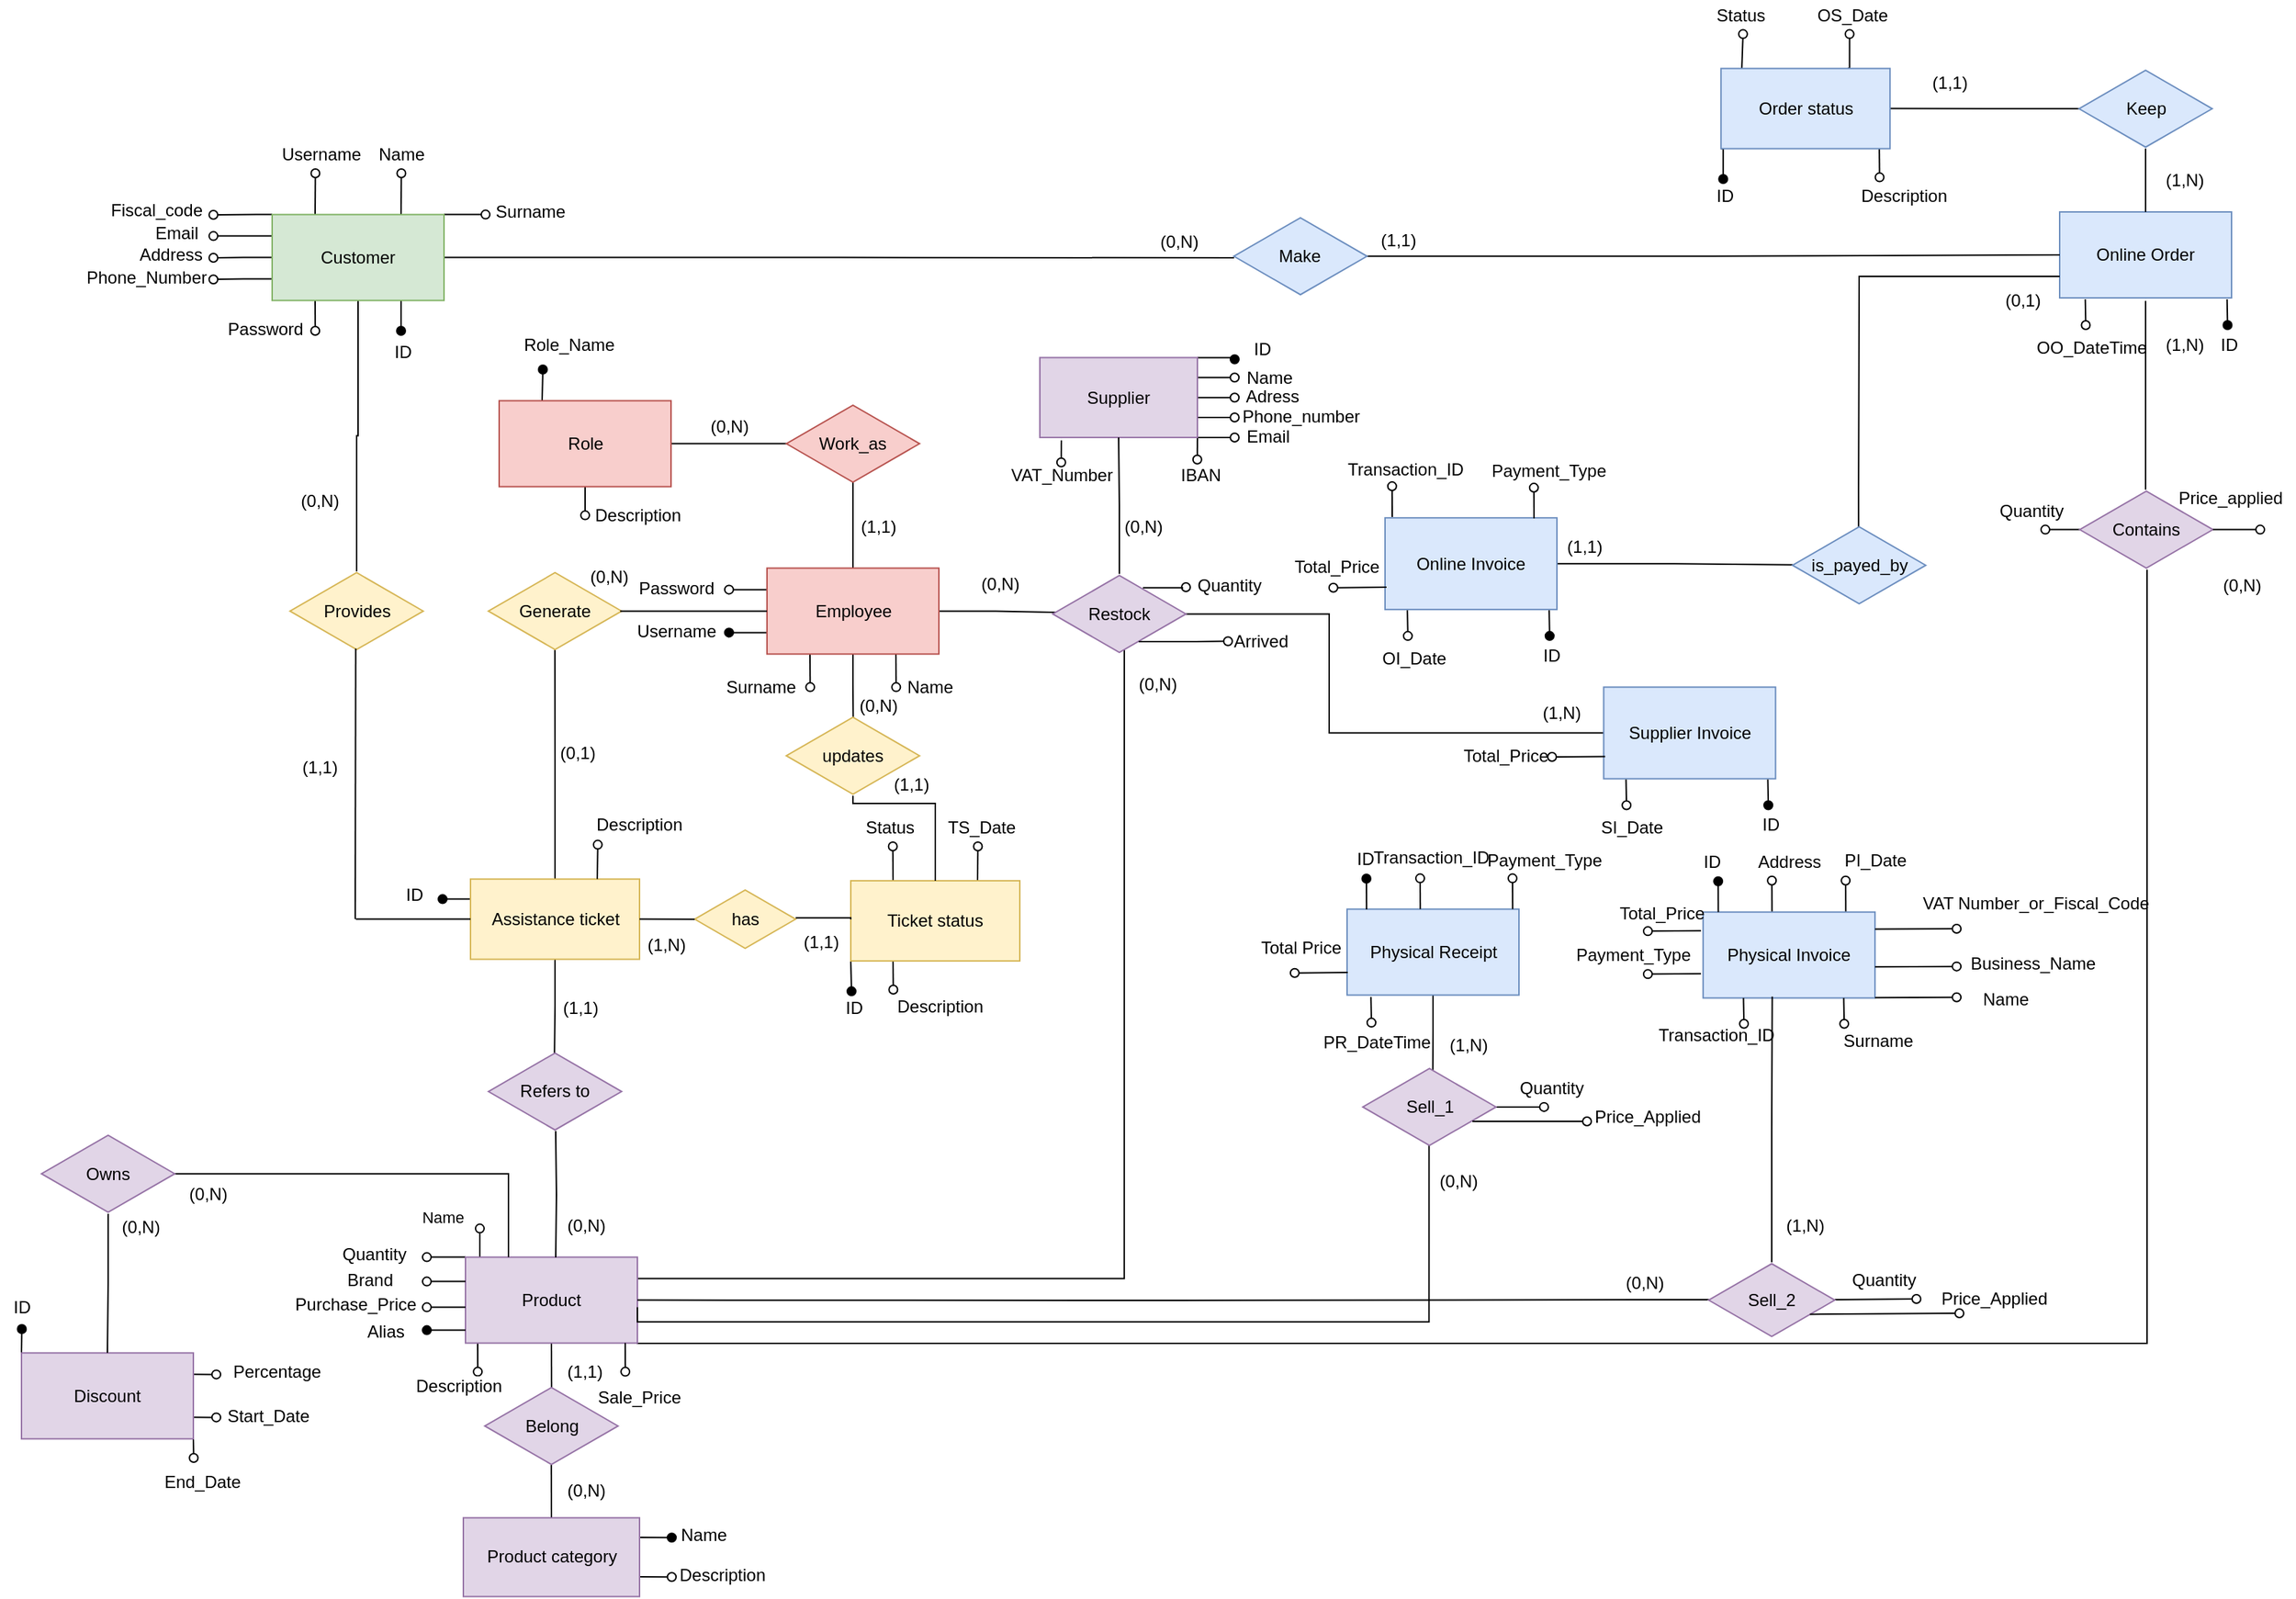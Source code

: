 <mxfile version="16.5.1" type="device"><diagram id="OKFRMIObvEuUHSssvzgG" name="Page-1"><mxGraphModel dx="1695" dy="1318" grid="1" gridSize="10" guides="1" tooltips="1" connect="1" arrows="1" fold="1" page="1" pageScale="1" pageWidth="1654" pageHeight="1169" math="0" shadow="0"><root><mxCell id="0"/><mxCell id="1" parent="0"/><mxCell id="R6dx9rniljEqszBr9XBi-255" style="edgeStyle=orthogonalEdgeStyle;rounded=0;orthogonalLoop=1;jettySize=auto;html=1;exitX=0.5;exitY=1;exitDx=0;exitDy=0;entryX=0.502;entryY=0.024;entryDx=0;entryDy=0;entryPerimeter=0;labelBackgroundColor=default;fontColor=default;endArrow=none;endFill=0;strokeColor=default;" parent="1" source="R6dx9rniljEqszBr9XBi-262" target="R6dx9rniljEqszBr9XBi-319" edge="1"><mxGeometry relative="1" as="geometry"/></mxCell><mxCell id="R6dx9rniljEqszBr9XBi-256" style="edgeStyle=orthogonalEdgeStyle;rounded=0;orthogonalLoop=1;jettySize=auto;html=1;exitX=0.75;exitY=1;exitDx=0;exitDy=0;labelBackgroundColor=default;fontColor=default;endArrow=oval;endFill=0;strokeColor=default;" parent="1" source="R6dx9rniljEqszBr9XBi-262" edge="1"><mxGeometry relative="1" as="geometry"><mxPoint x="677.667" y="531.8" as="targetPoint"/></mxGeometry></mxCell><mxCell id="R6dx9rniljEqszBr9XBi-257" style="edgeStyle=orthogonalEdgeStyle;rounded=0;orthogonalLoop=1;jettySize=auto;html=1;exitX=0.25;exitY=1;exitDx=0;exitDy=0;labelBackgroundColor=default;fontColor=default;endArrow=oval;endFill=0;strokeColor=default;" parent="1" source="R6dx9rniljEqszBr9XBi-262" edge="1"><mxGeometry relative="1" as="geometry"><mxPoint x="617.667" y="531.8" as="targetPoint"/></mxGeometry></mxCell><mxCell id="R6dx9rniljEqszBr9XBi-258" style="edgeStyle=orthogonalEdgeStyle;rounded=0;orthogonalLoop=1;jettySize=auto;html=1;exitX=0.5;exitY=0;exitDx=0;exitDy=0;entryX=0.5;entryY=0.858;entryDx=0;entryDy=0;entryPerimeter=0;labelBackgroundColor=default;fontColor=default;endArrow=none;endFill=0;strokeColor=default;" parent="1" source="R6dx9rniljEqszBr9XBi-262" target="R6dx9rniljEqszBr9XBi-296" edge="1"><mxGeometry relative="1" as="geometry"/></mxCell><mxCell id="R6dx9rniljEqszBr9XBi-259" style="edgeStyle=orthogonalEdgeStyle;rounded=0;orthogonalLoop=1;jettySize=auto;html=1;exitX=0;exitY=0.75;exitDx=0;exitDy=0;labelBackgroundColor=default;fontColor=default;endArrow=oval;endFill=1;strokeColor=default;" parent="1" source="R6dx9rniljEqszBr9XBi-262" edge="1"><mxGeometry relative="1" as="geometry"><mxPoint x="561" y="493.8" as="targetPoint"/></mxGeometry></mxCell><mxCell id="R6dx9rniljEqszBr9XBi-260" style="edgeStyle=orthogonalEdgeStyle;rounded=0;orthogonalLoop=1;jettySize=auto;html=1;exitX=0;exitY=0.25;exitDx=0;exitDy=0;labelBackgroundColor=default;fontColor=default;endArrow=oval;endFill=0;strokeColor=default;" parent="1" source="R6dx9rniljEqszBr9XBi-262" edge="1"><mxGeometry relative="1" as="geometry"><mxPoint x="561" y="463.8" as="targetPoint"/></mxGeometry></mxCell><mxCell id="R6dx9rniljEqszBr9XBi-261" style="edgeStyle=orthogonalEdgeStyle;rounded=0;orthogonalLoop=1;jettySize=auto;html=1;entryX=0.047;entryY=0.481;entryDx=0;entryDy=0;entryPerimeter=0;endArrow=none;endFill=0;" parent="1" source="R6dx9rniljEqszBr9XBi-262" target="R6dx9rniljEqszBr9XBi-381" edge="1"><mxGeometry relative="1" as="geometry"/></mxCell><mxCell id="R6dx9rniljEqszBr9XBi-262" value="Employee" style="rounded=0;whiteSpace=wrap;html=1;fillColor=#f8cecc;strokeColor=#b85450;labelBackgroundColor=none;" parent="1" vertex="1"><mxGeometry x="587.5" y="448.7" width="120" height="60" as="geometry"/></mxCell><mxCell id="R6dx9rniljEqszBr9XBi-263" style="edgeStyle=orthogonalEdgeStyle;rounded=0;orthogonalLoop=1;jettySize=auto;html=1;exitX=0.5;exitY=1;exitDx=0;exitDy=0;entryX=0.5;entryY=0.004;entryDx=0;entryDy=0;entryPerimeter=0;labelBackgroundColor=default;fontColor=default;endArrow=none;endFill=0;strokeColor=default;" parent="1" source="R6dx9rniljEqszBr9XBi-274" target="R6dx9rniljEqszBr9XBi-304" edge="1"><mxGeometry relative="1" as="geometry"/></mxCell><mxCell id="R6dx9rniljEqszBr9XBi-264" style="edgeStyle=orthogonalEdgeStyle;rounded=0;orthogonalLoop=1;jettySize=auto;html=1;exitX=0.25;exitY=0;exitDx=0;exitDy=0;labelBackgroundColor=default;fontColor=default;endArrow=oval;endFill=0;strokeColor=default;" parent="1" source="R6dx9rniljEqszBr9XBi-274" edge="1"><mxGeometry relative="1" as="geometry"><mxPoint x="272.2" y="173" as="targetPoint"/></mxGeometry></mxCell><mxCell id="R6dx9rniljEqszBr9XBi-265" style="edgeStyle=orthogonalEdgeStyle;rounded=0;orthogonalLoop=1;jettySize=auto;html=1;exitX=0.75;exitY=0;exitDx=0;exitDy=0;labelBackgroundColor=default;fontColor=default;endArrow=oval;endFill=0;strokeColor=default;" parent="1" source="R6dx9rniljEqszBr9XBi-274" edge="1"><mxGeometry relative="1" as="geometry"><mxPoint x="332.2" y="173" as="targetPoint"/></mxGeometry></mxCell><mxCell id="R6dx9rniljEqszBr9XBi-266" style="edgeStyle=orthogonalEdgeStyle;rounded=0;orthogonalLoop=1;jettySize=auto;html=1;exitX=1;exitY=0;exitDx=0;exitDy=0;labelBackgroundColor=default;fontColor=default;endArrow=oval;endFill=0;strokeColor=default;" parent="1" source="R6dx9rniljEqszBr9XBi-274" edge="1"><mxGeometry relative="1" as="geometry"><mxPoint x="391" y="202" as="targetPoint"/></mxGeometry></mxCell><mxCell id="R6dx9rniljEqszBr9XBi-267" style="edgeStyle=orthogonalEdgeStyle;rounded=0;orthogonalLoop=1;jettySize=auto;html=1;exitX=0;exitY=0;exitDx=0;exitDy=0;labelBackgroundColor=default;fontColor=default;endArrow=oval;endFill=0;strokeColor=default;" parent="1" source="R6dx9rniljEqszBr9XBi-274" edge="1"><mxGeometry relative="1" as="geometry"><mxPoint x="201" y="202" as="targetPoint"/><Array as="points"><mxPoint x="231" y="202"/><mxPoint x="231" y="202"/></Array></mxGeometry></mxCell><mxCell id="R6dx9rniljEqszBr9XBi-268" style="edgeStyle=orthogonalEdgeStyle;rounded=0;orthogonalLoop=1;jettySize=auto;html=1;exitX=0;exitY=0.25;exitDx=0;exitDy=0;labelBackgroundColor=default;fontColor=default;endArrow=oval;endFill=0;strokeColor=default;" parent="1" source="R6dx9rniljEqszBr9XBi-274" edge="1"><mxGeometry relative="1" as="geometry"><mxPoint x="201" y="216.8" as="targetPoint"/></mxGeometry></mxCell><mxCell id="R6dx9rniljEqszBr9XBi-269" style="edgeStyle=orthogonalEdgeStyle;rounded=0;orthogonalLoop=1;jettySize=auto;html=1;exitX=0;exitY=0.5;exitDx=0;exitDy=0;labelBackgroundColor=default;fontColor=default;endArrow=oval;endFill=0;strokeColor=default;" parent="1" source="R6dx9rniljEqszBr9XBi-274" edge="1"><mxGeometry relative="1" as="geometry"><mxPoint x="201" y="232" as="targetPoint"/></mxGeometry></mxCell><mxCell id="R6dx9rniljEqszBr9XBi-270" style="edgeStyle=orthogonalEdgeStyle;rounded=0;orthogonalLoop=1;jettySize=auto;html=1;exitX=0;exitY=0.75;exitDx=0;exitDy=0;labelBackgroundColor=default;fontColor=default;endArrow=oval;endFill=0;strokeColor=default;" parent="1" source="R6dx9rniljEqszBr9XBi-274" edge="1"><mxGeometry relative="1" as="geometry"><mxPoint x="201.0" y="247.103" as="targetPoint"/></mxGeometry></mxCell><mxCell id="R6dx9rniljEqszBr9XBi-271" style="edgeStyle=orthogonalEdgeStyle;rounded=0;orthogonalLoop=1;jettySize=auto;html=1;exitX=0.25;exitY=1;exitDx=0;exitDy=0;labelBackgroundColor=default;fontColor=default;endArrow=oval;endFill=0;strokeColor=default;" parent="1" source="R6dx9rniljEqszBr9XBi-274" edge="1"><mxGeometry relative="1" as="geometry"><mxPoint x="272.103" y="283" as="targetPoint"/></mxGeometry></mxCell><mxCell id="R6dx9rniljEqszBr9XBi-272" style="edgeStyle=orthogonalEdgeStyle;rounded=0;orthogonalLoop=1;jettySize=auto;html=1;exitX=0.75;exitY=1;exitDx=0;exitDy=0;endArrow=oval;endFill=1;" parent="1" source="R6dx9rniljEqszBr9XBi-274" edge="1"><mxGeometry relative="1" as="geometry"><mxPoint x="332" y="283" as="targetPoint"/></mxGeometry></mxCell><mxCell id="R6dx9rniljEqszBr9XBi-273" style="edgeStyle=orthogonalEdgeStyle;rounded=0;orthogonalLoop=1;jettySize=auto;html=1;entryX=0.002;entryY=0.52;entryDx=0;entryDy=0;entryPerimeter=0;endArrow=none;endFill=0;" parent="1" source="R6dx9rniljEqszBr9XBi-274" target="R6dx9rniljEqszBr9XBi-389" edge="1"><mxGeometry relative="1" as="geometry"/></mxCell><mxCell id="R6dx9rniljEqszBr9XBi-274" value="Customer" style="rounded=0;whiteSpace=wrap;html=1;fillColor=#d5e8d4;strokeColor=#82b366;labelBackgroundColor=none;" parent="1" vertex="1"><mxGeometry x="242" y="201.8" width="120" height="60" as="geometry"/></mxCell><mxCell id="R6dx9rniljEqszBr9XBi-275" style="edgeStyle=orthogonalEdgeStyle;rounded=0;orthogonalLoop=1;jettySize=auto;html=1;exitX=0.75;exitY=0;exitDx=0;exitDy=0;labelBackgroundColor=default;fontColor=default;endArrow=oval;endFill=0;strokeColor=default;" parent="1" edge="1"><mxGeometry relative="1" as="geometry"><mxPoint x="387" y="909.8" as="targetPoint"/><mxPoint x="387" y="929.8" as="sourcePoint"/></mxGeometry></mxCell><mxCell id="R6dx9rniljEqszBr9XBi-276" value="Name" style="edgeLabel;html=1;align=center;verticalAlign=middle;resizable=0;points=[];fontColor=default;labelBackgroundColor=default;" parent="R6dx9rniljEqszBr9XBi-275" vertex="1" connectable="0"><mxGeometry x="1" y="-2" relative="1" as="geometry"><mxPoint x="-28" y="-8" as="offset"/></mxGeometry></mxCell><mxCell id="R6dx9rniljEqszBr9XBi-277" style="edgeStyle=orthogonalEdgeStyle;rounded=0;orthogonalLoop=1;jettySize=auto;html=1;exitX=0.75;exitY=1;exitDx=0;exitDy=0;labelBackgroundColor=default;fontColor=default;endArrow=oval;endFill=0;strokeColor=default;" parent="1" edge="1"><mxGeometry relative="1" as="geometry"><mxPoint x="385.569" y="1009.8" as="targetPoint"/><mxPoint x="385.5" y="989.8" as="sourcePoint"/></mxGeometry></mxCell><mxCell id="R6dx9rniljEqszBr9XBi-278" style="edgeStyle=orthogonalEdgeStyle;rounded=0;orthogonalLoop=1;jettySize=auto;html=1;exitX=0;exitY=0;exitDx=0;exitDy=0;labelBackgroundColor=default;fontColor=default;endArrow=oval;endFill=0;strokeColor=default;" parent="1" source="R6dx9rniljEqszBr9XBi-283" edge="1"><mxGeometry relative="1" as="geometry"><mxPoint x="350" y="929.8" as="targetPoint"/><mxPoint x="260" y="929.8" as="sourcePoint"/></mxGeometry></mxCell><mxCell id="R6dx9rniljEqszBr9XBi-279" style="edgeStyle=orthogonalEdgeStyle;rounded=0;orthogonalLoop=1;jettySize=auto;html=1;exitX=0.5;exitY=1;exitDx=0;exitDy=0;entryX=0.501;entryY=0.046;entryDx=0;entryDy=0;entryPerimeter=0;labelBackgroundColor=default;fontColor=default;endArrow=none;endFill=0;strokeColor=default;" parent="1" source="R6dx9rniljEqszBr9XBi-283" target="R6dx9rniljEqszBr9XBi-308" edge="1"><mxGeometry relative="1" as="geometry"/></mxCell><mxCell id="R6dx9rniljEqszBr9XBi-281" style="edgeStyle=orthogonalEdgeStyle;rounded=0;orthogonalLoop=1;jettySize=auto;html=1;exitX=1;exitY=0.25;exitDx=0;exitDy=0;entryX=0.537;entryY=0.865;entryDx=0;entryDy=0;entryPerimeter=0;endArrow=none;endFill=0;" parent="1" source="R6dx9rniljEqszBr9XBi-283" target="R6dx9rniljEqszBr9XBi-381" edge="1"><mxGeometry relative="1" as="geometry"/></mxCell><mxCell id="R6dx9rniljEqszBr9XBi-282" style="edgeStyle=orthogonalEdgeStyle;rounded=0;orthogonalLoop=1;jettySize=auto;html=1;exitX=1;exitY=0.75;exitDx=0;exitDy=0;endArrow=none;endFill=0;" parent="1" source="R6dx9rniljEqszBr9XBi-283" target="R6dx9rniljEqszBr9XBi-391" edge="1"><mxGeometry relative="1" as="geometry"><Array as="points"><mxPoint x="497" y="990"/><mxPoint x="1551" y="990"/></Array></mxGeometry></mxCell><mxCell id="R6dx9rniljEqszBr9XBi-283" value="Product" style="rounded=0;whiteSpace=wrap;html=1;strokeColor=#9673a6;fillColor=#e1d5e7;labelBackgroundColor=none;" parent="1" vertex="1"><mxGeometry x="377" y="929.8" width="120" height="60" as="geometry"/></mxCell><mxCell id="R6dx9rniljEqszBr9XBi-284" style="edgeStyle=orthogonalEdgeStyle;rounded=0;orthogonalLoop=1;jettySize=auto;html=1;exitX=1;exitY=0.25;exitDx=0;exitDy=0;labelBackgroundColor=default;fontColor=default;endArrow=oval;endFill=1;strokeColor=default;" parent="1" source="R6dx9rniljEqszBr9XBi-287" edge="1"><mxGeometry relative="1" as="geometry"><mxPoint x="521" y="1125.6" as="targetPoint"/></mxGeometry></mxCell><mxCell id="R6dx9rniljEqszBr9XBi-285" style="edgeStyle=orthogonalEdgeStyle;rounded=0;orthogonalLoop=1;jettySize=auto;html=1;exitX=1;exitY=0.75;exitDx=0;exitDy=0;labelBackgroundColor=default;fontColor=default;endArrow=oval;endFill=0;strokeColor=default;" parent="1" source="R6dx9rniljEqszBr9XBi-287" edge="1"><mxGeometry relative="1" as="geometry"><mxPoint x="521" y="1153.2" as="targetPoint"/></mxGeometry></mxCell><mxCell id="R6dx9rniljEqszBr9XBi-286" style="edgeStyle=orthogonalEdgeStyle;rounded=0;orthogonalLoop=1;jettySize=auto;html=1;exitX=0.5;exitY=0;exitDx=0;exitDy=0;entryX=0.499;entryY=0.982;entryDx=0;entryDy=0;entryPerimeter=0;labelBackgroundColor=default;fontColor=default;endArrow=none;endFill=0;strokeColor=default;" parent="1" source="R6dx9rniljEqszBr9XBi-287" target="R6dx9rniljEqszBr9XBi-308" edge="1"><mxGeometry relative="1" as="geometry"/></mxCell><mxCell id="R6dx9rniljEqszBr9XBi-287" value="Product category" style="rounded=0;whiteSpace=wrap;html=1;strokeColor=#9673a6;fillColor=#e1d5e7;labelBackgroundColor=none;" parent="1" vertex="1"><mxGeometry x="375.5" y="1111.8" width="123" height="55" as="geometry"/></mxCell><mxCell id="R6dx9rniljEqszBr9XBi-288" style="edgeStyle=orthogonalEdgeStyle;rounded=0;orthogonalLoop=1;jettySize=auto;html=1;exitX=0.5;exitY=1;exitDx=0;exitDy=0;entryX=0.496;entryY=0.024;entryDx=0;entryDy=0;entryPerimeter=0;labelBackgroundColor=default;fontColor=default;endArrow=none;endFill=0;strokeColor=default;" parent="1" source="R6dx9rniljEqszBr9XBi-291" target="R6dx9rniljEqszBr9XBi-307" edge="1"><mxGeometry relative="1" as="geometry"/></mxCell><mxCell id="R6dx9rniljEqszBr9XBi-289" style="edgeStyle=orthogonalEdgeStyle;rounded=0;orthogonalLoop=1;jettySize=auto;html=1;exitX=0.5;exitY=0;exitDx=0;exitDy=0;entryX=0.499;entryY=0.955;entryDx=0;entryDy=0;entryPerimeter=0;labelBackgroundColor=default;fontColor=default;endArrow=none;endFill=0;strokeColor=default;" parent="1" source="R6dx9rniljEqszBr9XBi-291" target="R6dx9rniljEqszBr9XBi-302" edge="1"><mxGeometry relative="1" as="geometry"/></mxCell><mxCell id="R6dx9rniljEqszBr9XBi-290" style="edgeStyle=orthogonalEdgeStyle;rounded=0;orthogonalLoop=1;jettySize=auto;html=1;exitX=0;exitY=0.25;exitDx=0;exitDy=0;labelBackgroundColor=default;fontColor=default;endArrow=oval;endFill=1;strokeColor=default;" parent="1" source="R6dx9rniljEqszBr9XBi-291" edge="1"><mxGeometry relative="1" as="geometry"><mxPoint x="361" y="679.8" as="targetPoint"/></mxGeometry></mxCell><mxCell id="R6dx9rniljEqszBr9XBi-291" value="Assistance ticket" style="rounded=0;whiteSpace=wrap;html=1;strokeColor=#d6b656;fillColor=#fff2cc;labelBackgroundColor=none;" parent="1" vertex="1"><mxGeometry x="380.5" y="665.8" width="118" height="56" as="geometry"/></mxCell><mxCell id="R6dx9rniljEqszBr9XBi-292" style="edgeStyle=orthogonalEdgeStyle;rounded=0;orthogonalLoop=1;jettySize=auto;html=1;labelBackgroundColor=default;fontColor=default;endArrow=none;endFill=0;strokeColor=default;" parent="1" source="R6dx9rniljEqszBr9XBi-295" target="R6dx9rniljEqszBr9XBi-296" edge="1"><mxGeometry relative="1" as="geometry"/></mxCell><mxCell id="R6dx9rniljEqszBr9XBi-294" style="edgeStyle=orthogonalEdgeStyle;rounded=0;orthogonalLoop=1;jettySize=auto;html=1;exitX=0.5;exitY=1;exitDx=0;exitDy=0;labelBackgroundColor=default;fontColor=default;endArrow=oval;endFill=0;strokeColor=default;" parent="1" source="R6dx9rniljEqszBr9XBi-295" edge="1"><mxGeometry relative="1" as="geometry"><mxPoint x="460.524" y="411.8" as="targetPoint"/></mxGeometry></mxCell><mxCell id="Kf3e6-ZjiZwLIcwvs-Jf-1" style="edgeStyle=orthogonalEdgeStyle;rounded=0;orthogonalLoop=1;jettySize=auto;html=1;exitX=0.25;exitY=0;exitDx=0;exitDy=0;endArrow=oval;endFill=1;" parent="1" source="R6dx9rniljEqszBr9XBi-295" edge="1"><mxGeometry relative="1" as="geometry"><mxPoint x="431" y="310" as="targetPoint"/></mxGeometry></mxCell><mxCell id="R6dx9rniljEqszBr9XBi-295" value="Role" style="rounded=0;whiteSpace=wrap;html=1;labelBackgroundColor=none;strokeColor=#b85450;fillColor=#f8cecc;" parent="1" vertex="1"><mxGeometry x="400.5" y="331.8" width="120" height="60" as="geometry"/></mxCell><mxCell id="R6dx9rniljEqszBr9XBi-296" value="Work_as" style="html=1;whiteSpace=wrap;aspect=fixed;shape=isoRectangle;strokeColor=#b85450;fillColor=#f8cecc;labelBackgroundColor=none;" parent="1" vertex="1"><mxGeometry x="601" y="333.9" width="93" height="55.8" as="geometry"/></mxCell><mxCell id="R6dx9rniljEqszBr9XBi-297" value="Brand" style="text;html=1;align=center;verticalAlign=middle;resizable=0;points=[];autosize=1;strokeColor=none;fillColor=none;fontColor=default;labelBackgroundColor=default;" parent="1" vertex="1"><mxGeometry x="285" y="935.8" width="50" height="20" as="geometry"/></mxCell><mxCell id="R6dx9rniljEqszBr9XBi-298" value="Purchase_Price" style="text;html=1;align=center;verticalAlign=middle;resizable=0;points=[];autosize=1;strokeColor=none;fillColor=none;fontColor=default;labelBackgroundColor=default;" parent="1" vertex="1"><mxGeometry x="250" y="952.8" width="100" height="20" as="geometry"/></mxCell><mxCell id="R6dx9rniljEqszBr9XBi-299" value="Description" style="text;html=1;align=center;verticalAlign=middle;resizable=0;points=[];autosize=1;strokeColor=none;fillColor=none;fontColor=default;labelBackgroundColor=default;" parent="1" vertex="1"><mxGeometry x="332" y="1009.8" width="80" height="20" as="geometry"/></mxCell><mxCell id="R6dx9rniljEqszBr9XBi-300" value="Quantity" style="text;html=1;align=center;verticalAlign=middle;resizable=0;points=[];autosize=1;strokeColor=none;fillColor=none;fontColor=default;labelBackgroundColor=default;" parent="1" vertex="1"><mxGeometry x="283" y="917.9" width="60" height="20" as="geometry"/></mxCell><mxCell id="R6dx9rniljEqszBr9XBi-301" value="Alias" style="text;html=1;align=center;verticalAlign=middle;resizable=0;points=[];autosize=1;strokeColor=none;fillColor=none;fontColor=default;spacingLeft=-1;labelBackgroundColor=default;" parent="1" vertex="1"><mxGeometry x="301" y="971.8" width="40" height="20" as="geometry"/></mxCell><mxCell id="R6dx9rniljEqszBr9XBi-302" value="Generate" style="html=1;whiteSpace=wrap;aspect=fixed;shape=isoRectangle;strokeColor=#d6b656;fillColor=#fff2cc;labelBackgroundColor=none;" parent="1" vertex="1"><mxGeometry x="393" y="450.8" width="93" height="55.8" as="geometry"/></mxCell><mxCell id="R6dx9rniljEqszBr9XBi-303" value="" style="endArrow=none;html=1;rounded=0;exitX=0.989;exitY=0.5;exitDx=0;exitDy=0;exitPerimeter=0;entryX=0;entryY=0.5;entryDx=0;entryDy=0;labelBackgroundColor=default;fontColor=default;" parent="1" source="R6dx9rniljEqszBr9XBi-302" target="R6dx9rniljEqszBr9XBi-262" edge="1"><mxGeometry width="50" height="50" relative="1" as="geometry"><mxPoint x="500.5" y="485.8" as="sourcePoint"/><mxPoint x="640.5" y="475.8" as="targetPoint"/></mxGeometry></mxCell><mxCell id="R6dx9rniljEqszBr9XBi-304" value="Provides" style="html=1;whiteSpace=wrap;aspect=fixed;shape=isoRectangle;strokeColor=#d6b656;fillColor=#fff2cc;labelBackgroundColor=none;" parent="1" vertex="1"><mxGeometry x="254.5" y="450.8" width="93" height="55.8" as="geometry"/></mxCell><mxCell id="R6dx9rniljEqszBr9XBi-305" value="" style="endArrow=none;html=1;rounded=0;entryX=0.493;entryY=0.968;entryDx=0;entryDy=0;entryPerimeter=0;labelBackgroundColor=default;fontColor=default;" parent="1" target="R6dx9rniljEqszBr9XBi-304" edge="1"><mxGeometry width="50" height="50" relative="1" as="geometry"><mxPoint x="300" y="693.8" as="sourcePoint"/><mxPoint x="299.233" y="507.819" as="targetPoint"/></mxGeometry></mxCell><mxCell id="R6dx9rniljEqszBr9XBi-306" style="edgeStyle=orthogonalEdgeStyle;rounded=0;orthogonalLoop=1;jettySize=auto;html=1;exitX=0.5;exitY=0;exitDx=0;exitDy=0;labelBackgroundColor=default;fontColor=default;endArrow=none;endFill=0;strokeColor=default;entryX=0.505;entryY=0.995;entryDx=0;entryDy=0;entryPerimeter=0;" parent="1" target="R6dx9rniljEqszBr9XBi-307" edge="1"><mxGeometry relative="1" as="geometry"><mxPoint x="440" y="930.05" as="sourcePoint"/><mxPoint x="440.034" y="891.85" as="targetPoint"/></mxGeometry></mxCell><mxCell id="R6dx9rniljEqszBr9XBi-307" value="Refers to" style="html=1;whiteSpace=wrap;aspect=fixed;shape=isoRectangle;strokeColor=#9673a6;fillColor=#e1d5e7;labelBackgroundColor=none;" parent="1" vertex="1"><mxGeometry x="393" y="786.25" width="93" height="55.8" as="geometry"/></mxCell><mxCell id="R6dx9rniljEqszBr9XBi-308" value="Belong" style="html=1;whiteSpace=wrap;aspect=fixed;shape=isoRectangle;strokeColor=#9673a6;fillColor=#e1d5e7;labelBackgroundColor=none;" parent="1" vertex="1"><mxGeometry x="390.5" y="1019.8" width="93" height="55.8" as="geometry"/></mxCell><mxCell id="R6dx9rniljEqszBr9XBi-309" style="edgeStyle=orthogonalEdgeStyle;rounded=0;orthogonalLoop=1;jettySize=auto;html=1;exitX=0;exitY=0;exitDx=0;exitDy=0;labelBackgroundColor=default;fontColor=default;endArrow=oval;endFill=0;strokeColor=default;" parent="1" edge="1"><mxGeometry relative="1" as="geometry"><mxPoint x="350" y="946.8" as="targetPoint"/><mxPoint x="377" y="946.8" as="sourcePoint"/><Array as="points"><mxPoint x="350" y="946.8"/><mxPoint x="350" y="946.8"/></Array></mxGeometry></mxCell><mxCell id="R6dx9rniljEqszBr9XBi-310" style="edgeStyle=orthogonalEdgeStyle;rounded=0;orthogonalLoop=1;jettySize=auto;html=1;exitX=0;exitY=0;exitDx=0;exitDy=0;labelBackgroundColor=default;fontColor=default;endArrow=oval;endFill=0;strokeColor=default;" parent="1" edge="1"><mxGeometry relative="1" as="geometry"><mxPoint x="350" y="964.8" as="targetPoint"/><mxPoint x="377" y="964.8" as="sourcePoint"/><Array as="points"><mxPoint x="350" y="964.8"/><mxPoint x="350" y="964.8"/></Array></mxGeometry></mxCell><mxCell id="R6dx9rniljEqszBr9XBi-311" style="edgeStyle=orthogonalEdgeStyle;rounded=0;orthogonalLoop=1;jettySize=auto;html=1;exitX=0;exitY=0;exitDx=0;exitDy=0;labelBackgroundColor=default;fontColor=default;endArrow=oval;endFill=1;strokeColor=default;" parent="1" edge="1"><mxGeometry relative="1" as="geometry"><mxPoint x="350" y="980.8" as="targetPoint"/><mxPoint x="377" y="980.8" as="sourcePoint"/><Array as="points"><mxPoint x="350" y="980.8"/><mxPoint x="350" y="980.8"/></Array></mxGeometry></mxCell><mxCell id="R6dx9rniljEqszBr9XBi-312" value="" style="endArrow=none;html=1;rounded=0;entryX=0;entryY=0.5;entryDx=0;entryDy=0;labelBackgroundColor=default;fontColor=default;" parent="1" target="R6dx9rniljEqszBr9XBi-291" edge="1"><mxGeometry width="50" height="50" relative="1" as="geometry"><mxPoint x="300.5" y="693.8" as="sourcePoint"/><mxPoint x="316.907" y="569.696" as="targetPoint"/></mxGeometry></mxCell><mxCell id="R6dx9rniljEqszBr9XBi-313" style="edgeStyle=orthogonalEdgeStyle;rounded=0;orthogonalLoop=1;jettySize=auto;html=1;exitX=0.25;exitY=0;exitDx=0;exitDy=0;labelBackgroundColor=default;fontColor=default;endArrow=oval;endFill=0;strokeColor=default;" parent="1" source="R6dx9rniljEqszBr9XBi-317" edge="1"><mxGeometry relative="1" as="geometry"><mxPoint x="675.357" y="642.97" as="targetPoint"/></mxGeometry></mxCell><mxCell id="R6dx9rniljEqszBr9XBi-314" style="edgeStyle=orthogonalEdgeStyle;rounded=0;orthogonalLoop=1;jettySize=auto;html=1;exitX=0.75;exitY=0;exitDx=0;exitDy=0;labelBackgroundColor=default;fontColor=default;endArrow=oval;endFill=0;strokeColor=default;" parent="1" source="R6dx9rniljEqszBr9XBi-317" edge="1"><mxGeometry relative="1" as="geometry"><mxPoint x="734.738" y="642.97" as="targetPoint"/></mxGeometry></mxCell><mxCell id="R6dx9rniljEqszBr9XBi-315" style="edgeStyle=orthogonalEdgeStyle;rounded=0;orthogonalLoop=1;jettySize=auto;html=1;exitX=0.25;exitY=1;exitDx=0;exitDy=0;labelBackgroundColor=default;fontColor=default;endArrow=oval;endFill=0;strokeColor=default;" parent="1" source="R6dx9rniljEqszBr9XBi-317" edge="1"><mxGeometry relative="1" as="geometry"><mxPoint x="675.69" y="742.97" as="targetPoint"/></mxGeometry></mxCell><mxCell id="R6dx9rniljEqszBr9XBi-316" style="edgeStyle=orthogonalEdgeStyle;rounded=0;orthogonalLoop=1;jettySize=auto;html=1;exitX=0;exitY=1;exitDx=0;exitDy=0;endArrow=oval;endFill=1;" parent="1" source="R6dx9rniljEqszBr9XBi-317" edge="1"><mxGeometry relative="1" as="geometry"><mxPoint x="646.5" y="744.17" as="targetPoint"/></mxGeometry></mxCell><mxCell id="R6dx9rniljEqszBr9XBi-317" value="Ticket status" style="rounded=0;whiteSpace=wrap;html=1;strokeColor=#d6b656;fillColor=#fff2cc;labelBackgroundColor=none;" parent="1" vertex="1"><mxGeometry x="646" y="666.97" width="118" height="56" as="geometry"/></mxCell><mxCell id="R6dx9rniljEqszBr9XBi-318" style="edgeStyle=orthogonalEdgeStyle;rounded=0;orthogonalLoop=1;jettySize=auto;html=1;entryX=0.5;entryY=0;entryDx=0;entryDy=0;endArrow=none;endFill=0;" parent="1" source="R6dx9rniljEqszBr9XBi-319" target="R6dx9rniljEqszBr9XBi-317" edge="1"><mxGeometry relative="1" as="geometry"><Array as="points"><mxPoint x="648" y="613"/><mxPoint x="705" y="613"/></Array></mxGeometry></mxCell><mxCell id="R6dx9rniljEqszBr9XBi-319" value="updates" style="html=1;whiteSpace=wrap;aspect=fixed;shape=isoRectangle;strokeColor=#d6b656;fillColor=#fff2cc;labelBackgroundColor=none;" parent="1" vertex="1"><mxGeometry x="601" y="551.8" width="93" height="55.8" as="geometry"/></mxCell><mxCell id="R6dx9rniljEqszBr9XBi-320" style="edgeStyle=orthogonalEdgeStyle;rounded=0;orthogonalLoop=1;jettySize=auto;html=1;endArrow=none;endFill=0;" parent="1" edge="1"><mxGeometry relative="1" as="geometry"><mxPoint x="607.5" y="692.9" as="sourcePoint"/><mxPoint x="646" y="694" as="targetPoint"/></mxGeometry></mxCell><mxCell id="R6dx9rniljEqszBr9XBi-321" value="has" style="html=1;whiteSpace=wrap;aspect=fixed;shape=isoRectangle;strokeColor=#d6b656;fillColor=#fff2cc;labelBackgroundColor=none;" parent="1" vertex="1"><mxGeometry x="537" y="672.65" width="70.5" height="42.3" as="geometry"/></mxCell><mxCell id="R6dx9rniljEqszBr9XBi-322" value="" style="endArrow=none;html=1;rounded=0;entryX=0;entryY=0.501;entryDx=0;entryDy=0;exitX=1;exitY=0.5;exitDx=0;exitDy=0;entryPerimeter=0;labelBackgroundColor=default;fontColor=default;" parent="1" source="R6dx9rniljEqszBr9XBi-291" target="R6dx9rniljEqszBr9XBi-321" edge="1"><mxGeometry width="50" height="50" relative="1" as="geometry"><mxPoint x="508.0" y="650.7" as="sourcePoint"/><mxPoint x="508" y="607.6" as="targetPoint"/></mxGeometry></mxCell><mxCell id="R6dx9rniljEqszBr9XBi-324" value="Name" style="text;html=1;align=center;verticalAlign=middle;resizable=0;points=[];autosize=1;strokeColor=none;fillColor=none;fontColor=default;labelBackgroundColor=default;" parent="1" vertex="1"><mxGeometry x="518.25" y="1113.8" width="50" height="20" as="geometry"/></mxCell><mxCell id="R6dx9rniljEqszBr9XBi-325" value="Description" style="text;html=1;align=center;verticalAlign=middle;resizable=0;points=[];autosize=1;strokeColor=none;fillColor=none;fontColor=default;labelBackgroundColor=default;" parent="1" vertex="1"><mxGeometry x="516" y="1141.8" width="80" height="20" as="geometry"/></mxCell><mxCell id="R6dx9rniljEqszBr9XBi-326" value="Status" style="text;html=1;align=center;verticalAlign=middle;resizable=0;points=[];autosize=1;strokeColor=none;fillColor=none;fontColor=default;labelBackgroundColor=default;" parent="1" vertex="1"><mxGeometry x="648" y="620.12" width="50" height="20" as="geometry"/></mxCell><mxCell id="R6dx9rniljEqszBr9XBi-327" value="Description" style="text;html=1;align=center;verticalAlign=middle;resizable=0;points=[];autosize=1;strokeColor=none;fillColor=none;fontColor=default;labelBackgroundColor=none;" parent="1" vertex="1"><mxGeometry x="457.5" y="618.17" width="80" height="20" as="geometry"/></mxCell><mxCell id="R6dx9rniljEqszBr9XBi-328" value="ID" style="text;html=1;align=center;verticalAlign=middle;resizable=0;points=[];autosize=1;strokeColor=none;fillColor=none;fontColor=default;labelBackgroundColor=default;" parent="1" vertex="1"><mxGeometry x="326" y="666.8" width="30" height="20" as="geometry"/></mxCell><mxCell id="R6dx9rniljEqszBr9XBi-329" value="TS_Date" style="text;html=1;align=center;verticalAlign=middle;resizable=0;points=[];autosize=1;strokeColor=none;fillColor=none;fontColor=default;labelBackgroundColor=default;" parent="1" vertex="1"><mxGeometry x="706.5" y="619.97" width="60" height="20" as="geometry"/></mxCell><mxCell id="R6dx9rniljEqszBr9XBi-330" value="Description" style="text;html=1;align=center;verticalAlign=middle;resizable=0;points=[];autosize=1;strokeColor=none;fillColor=none;fontColor=default;labelBackgroundColor=default;" parent="1" vertex="1"><mxGeometry x="667.5" y="744.88" width="80" height="20" as="geometry"/></mxCell><mxCell id="R6dx9rniljEqszBr9XBi-331" value="Name" style="text;html=1;align=center;verticalAlign=middle;resizable=0;points=[];autosize=1;strokeColor=none;fillColor=none;fontColor=default;labelBackgroundColor=default;" parent="1" vertex="1"><mxGeometry x="676" y="521.8" width="50" height="20" as="geometry"/></mxCell><mxCell id="R6dx9rniljEqszBr9XBi-332" value="Surname" style="text;html=1;align=center;verticalAlign=middle;resizable=0;points=[];autosize=1;strokeColor=none;fillColor=none;fontColor=default;labelBackgroundColor=default;" parent="1" vertex="1"><mxGeometry x="553" y="521.8" width="60" height="20" as="geometry"/></mxCell><mxCell id="R6dx9rniljEqszBr9XBi-333" value="Username" style="text;html=1;align=center;verticalAlign=middle;resizable=0;points=[];autosize=1;strokeColor=none;fillColor=none;fontColor=default;labelBackgroundColor=default;" parent="1" vertex="1"><mxGeometry x="489" y="482.8" width="70" height="20" as="geometry"/></mxCell><mxCell id="R6dx9rniljEqszBr9XBi-334" value="Password" style="text;html=1;align=center;verticalAlign=middle;resizable=0;points=[];autosize=1;strokeColor=none;fillColor=none;fontColor=default;labelBackgroundColor=default;" parent="1" vertex="1"><mxGeometry x="489" y="452.9" width="70" height="20" as="geometry"/></mxCell><mxCell id="R6dx9rniljEqszBr9XBi-335" value="Role_Name" style="text;html=1;align=center;verticalAlign=middle;resizable=0;points=[];autosize=1;strokeColor=none;fillColor=none;fontColor=default;labelBackgroundColor=default;" parent="1" vertex="1"><mxGeometry x="409" y="282.96" width="80" height="20" as="geometry"/></mxCell><mxCell id="R6dx9rniljEqszBr9XBi-336" value="Description" style="text;html=1;align=center;verticalAlign=middle;resizable=0;points=[];autosize=1;strokeColor=none;fillColor=none;fontColor=default;labelBackgroundColor=default;" parent="1" vertex="1"><mxGeometry x="457" y="401.8" width="80" height="20" as="geometry"/></mxCell><mxCell id="R6dx9rniljEqszBr9XBi-337" value="Username" style="text;html=1;align=center;verticalAlign=middle;resizable=0;points=[];autosize=1;strokeColor=none;fillColor=none;fontColor=default;" parent="1" vertex="1"><mxGeometry x="241" y="150" width="70" height="20" as="geometry"/></mxCell><mxCell id="R6dx9rniljEqszBr9XBi-338" value="Name" style="text;html=1;align=center;verticalAlign=middle;resizable=0;points=[];autosize=1;strokeColor=none;fillColor=none;fontColor=default;" parent="1" vertex="1"><mxGeometry x="307" y="150" width="50" height="20" as="geometry"/></mxCell><mxCell id="R6dx9rniljEqszBr9XBi-339" value="Surname" style="text;html=1;align=center;verticalAlign=middle;resizable=0;points=[];autosize=1;strokeColor=none;fillColor=none;fontColor=default;" parent="1" vertex="1"><mxGeometry x="392" y="190" width="60" height="20" as="geometry"/></mxCell><mxCell id="R6dx9rniljEqszBr9XBi-340" value="Fiscal_code" style="text;html=1;align=center;verticalAlign=middle;resizable=0;points=[];autosize=1;strokeColor=none;fillColor=none;fontColor=default;" parent="1" vertex="1"><mxGeometry x="121" y="189" width="80" height="20" as="geometry"/></mxCell><mxCell id="R6dx9rniljEqszBr9XBi-341" value="Email" style="text;html=1;align=center;verticalAlign=middle;resizable=0;points=[];autosize=1;strokeColor=none;fillColor=none;fontColor=default;" parent="1" vertex="1"><mxGeometry x="150" y="204.8" width="50" height="20" as="geometry"/></mxCell><mxCell id="R6dx9rniljEqszBr9XBi-342" value="Address" style="text;html=1;align=center;verticalAlign=middle;resizable=0;points=[];autosize=1;strokeColor=none;fillColor=none;fontColor=default;" parent="1" vertex="1"><mxGeometry x="141" y="220" width="60" height="20" as="geometry"/></mxCell><mxCell id="R6dx9rniljEqszBr9XBi-343" style="edgeStyle=orthogonalEdgeStyle;rounded=0;orthogonalLoop=1;jettySize=auto;html=1;exitX=0.75;exitY=0;exitDx=0;exitDy=0;labelBackgroundColor=default;fontColor=default;endArrow=oval;endFill=0;strokeColor=default;" parent="1" source="R6dx9rniljEqszBr9XBi-291" edge="1"><mxGeometry relative="1" as="geometry"><mxPoint x="469.345" y="641.8" as="targetPoint"/></mxGeometry></mxCell><mxCell id="R6dx9rniljEqszBr9XBi-344" value="Phone_Number" style="text;html=1;align=center;verticalAlign=middle;resizable=0;points=[];autosize=1;strokeColor=none;fillColor=none;fontColor=default;" parent="1" vertex="1"><mxGeometry x="104" y="235.8" width="100" height="20" as="geometry"/></mxCell><mxCell id="R6dx9rniljEqszBr9XBi-345" value="Password" style="text;html=1;align=center;verticalAlign=middle;resizable=0;points=[];autosize=1;strokeColor=none;fillColor=none;fontColor=default;" parent="1" vertex="1"><mxGeometry x="202" y="271.8" width="70" height="20" as="geometry"/></mxCell><mxCell id="R6dx9rniljEqszBr9XBi-346" style="edgeStyle=orthogonalEdgeStyle;rounded=0;orthogonalLoop=1;jettySize=auto;html=1;exitX=1;exitY=0;exitDx=0;exitDy=0;endArrow=oval;endFill=1;" parent="1" source="R6dx9rniljEqszBr9XBi-352" edge="1"><mxGeometry relative="1" as="geometry"><mxPoint x="914.0" y="302.9" as="targetPoint"/></mxGeometry></mxCell><mxCell id="R6dx9rniljEqszBr9XBi-347" style="edgeStyle=orthogonalEdgeStyle;rounded=0;orthogonalLoop=1;jettySize=auto;html=1;exitX=1;exitY=0.25;exitDx=0;exitDy=0;endArrow=oval;endFill=0;" parent="1" source="R6dx9rniljEqszBr9XBi-352" edge="1"><mxGeometry relative="1" as="geometry"><mxPoint x="914" y="315.9" as="targetPoint"/></mxGeometry></mxCell><mxCell id="R6dx9rniljEqszBr9XBi-348" style="edgeStyle=orthogonalEdgeStyle;rounded=0;orthogonalLoop=1;jettySize=auto;html=1;exitX=1;exitY=0.5;exitDx=0;exitDy=0;endArrow=oval;endFill=0;" parent="1" source="R6dx9rniljEqszBr9XBi-352" edge="1"><mxGeometry relative="1" as="geometry"><mxPoint x="914" y="329.662" as="targetPoint"/></mxGeometry></mxCell><mxCell id="R6dx9rniljEqszBr9XBi-349" style="edgeStyle=orthogonalEdgeStyle;rounded=0;orthogonalLoop=1;jettySize=auto;html=1;exitX=1;exitY=0.75;exitDx=0;exitDy=0;endArrow=oval;endFill=0;" parent="1" source="R6dx9rniljEqszBr9XBi-352" edge="1"><mxGeometry relative="1" as="geometry"><mxPoint x="914" y="343.471" as="targetPoint"/></mxGeometry></mxCell><mxCell id="R6dx9rniljEqszBr9XBi-350" style="edgeStyle=orthogonalEdgeStyle;rounded=0;orthogonalLoop=1;jettySize=auto;html=1;exitX=1;exitY=1;exitDx=0;exitDy=0;endArrow=oval;endFill=0;" parent="1" source="R6dx9rniljEqszBr9XBi-352" edge="1"><mxGeometry relative="1" as="geometry"><mxPoint x="914" y="357.281" as="targetPoint"/></mxGeometry></mxCell><mxCell id="R6dx9rniljEqszBr9XBi-351" style="edgeStyle=orthogonalEdgeStyle;rounded=0;orthogonalLoop=1;jettySize=auto;html=1;exitX=1;exitY=1;exitDx=0;exitDy=0;endArrow=oval;endFill=0;" parent="1" source="R6dx9rniljEqszBr9XBi-352" edge="1"><mxGeometry relative="1" as="geometry"><mxPoint x="887.905" y="372.9" as="targetPoint"/></mxGeometry></mxCell><mxCell id="R6dx9rniljEqszBr9XBi-352" value="Supplier" style="rounded=0;whiteSpace=wrap;html=1;strokeColor=#9673a6;fillColor=#e1d5e7;labelBackgroundColor=none;" parent="1" vertex="1"><mxGeometry x="778" y="301.7" width="110" height="55.75" as="geometry"/></mxCell><mxCell id="R6dx9rniljEqszBr9XBi-353" value="ID" style="text;html=1;align=center;verticalAlign=middle;resizable=0;points=[];autosize=1;strokeColor=none;fillColor=none;" parent="1" vertex="1"><mxGeometry x="918" y="285.9" width="30" height="20" as="geometry"/></mxCell><mxCell id="R6dx9rniljEqszBr9XBi-354" value="Name" style="text;html=1;align=center;verticalAlign=middle;resizable=0;points=[];autosize=1;strokeColor=none;fillColor=none;" parent="1" vertex="1"><mxGeometry x="913" y="305.9" width="50" height="20" as="geometry"/></mxCell><mxCell id="R6dx9rniljEqszBr9XBi-355" value="Adress" style="text;html=1;align=center;verticalAlign=middle;resizable=0;points=[];autosize=1;strokeColor=none;fillColor=none;" parent="1" vertex="1"><mxGeometry x="915" y="318.9" width="50" height="20" as="geometry"/></mxCell><mxCell id="R6dx9rniljEqszBr9XBi-356" value="Phone_number" style="text;html=1;align=center;verticalAlign=middle;resizable=0;points=[];autosize=1;strokeColor=none;fillColor=none;" parent="1" vertex="1"><mxGeometry x="910" y="332.9" width="100" height="20" as="geometry"/></mxCell><mxCell id="R6dx9rniljEqszBr9XBi-357" value="Email" style="text;html=1;align=center;verticalAlign=middle;resizable=0;points=[];autosize=1;strokeColor=none;fillColor=none;" parent="1" vertex="1"><mxGeometry x="912" y="346.9" width="50" height="20" as="geometry"/></mxCell><mxCell id="R6dx9rniljEqszBr9XBi-358" value="IBAN" style="text;html=1;align=center;verticalAlign=middle;resizable=0;points=[];autosize=1;strokeColor=none;fillColor=none;" parent="1" vertex="1"><mxGeometry x="870" y="374" width="40" height="20" as="geometry"/></mxCell><mxCell id="R6dx9rniljEqszBr9XBi-359" value="ID" style="text;html=1;align=center;verticalAlign=middle;resizable=0;points=[];autosize=1;strokeColor=none;fillColor=none;" parent="1" vertex="1"><mxGeometry x="318" y="288" width="30" height="20" as="geometry"/></mxCell><mxCell id="R6dx9rniljEqszBr9XBi-360" value="ID" style="text;html=1;align=center;verticalAlign=middle;resizable=0;points=[];autosize=1;strokeColor=none;fillColor=none;" parent="1" vertex="1"><mxGeometry x="632.5" y="746.17" width="30" height="20" as="geometry"/></mxCell><mxCell id="R6dx9rniljEqszBr9XBi-361" value="(0,N)" style="text;html=1;align=center;verticalAlign=middle;resizable=0;points=[];autosize=1;strokeColor=none;fillColor=none;" parent="1" vertex="1"><mxGeometry x="254.5" y="391.8" width="40" height="20" as="geometry"/></mxCell><mxCell id="R6dx9rniljEqszBr9XBi-362" value="(1,1)" style="text;html=1;align=center;verticalAlign=middle;resizable=0;points=[];autosize=1;strokeColor=none;fillColor=none;" parent="1" vertex="1"><mxGeometry x="254.5" y="577.6" width="40" height="20" as="geometry"/></mxCell><mxCell id="R6dx9rniljEqszBr9XBi-363" value="(1,1)" style="text;html=1;align=center;verticalAlign=middle;resizable=0;points=[];autosize=1;strokeColor=none;fillColor=none;" parent="1" vertex="1"><mxGeometry x="437" y="746.17" width="40" height="20" as="geometry"/></mxCell><mxCell id="R6dx9rniljEqszBr9XBi-364" value="(0,N)" style="text;html=1;align=center;verticalAlign=middle;resizable=0;points=[];autosize=1;strokeColor=none;fillColor=none;" parent="1" vertex="1"><mxGeometry x="440.5" y="897.9" width="40" height="20" as="geometry"/></mxCell><mxCell id="R6dx9rniljEqszBr9XBi-365" value="(1,1)" style="text;html=1;align=center;verticalAlign=middle;resizable=0;points=[];autosize=1;strokeColor=none;fillColor=none;" parent="1" vertex="1"><mxGeometry x="440" y="999.8" width="40" height="20" as="geometry"/></mxCell><mxCell id="R6dx9rniljEqszBr9XBi-366" value="(0,N)" style="text;html=1;align=center;verticalAlign=middle;resizable=0;points=[];autosize=1;strokeColor=none;fillColor=none;" parent="1" vertex="1"><mxGeometry x="440.5" y="1083" width="40" height="20" as="geometry"/></mxCell><mxCell id="R6dx9rniljEqszBr9XBi-367" value="(0,N)" style="text;html=1;align=center;verticalAlign=middle;resizable=0;points=[];autosize=1;strokeColor=none;fillColor=none;" parent="1" vertex="1"><mxGeometry x="541" y="339.68" width="40" height="20" as="geometry"/></mxCell><mxCell id="R6dx9rniljEqszBr9XBi-368" value="(1,1)" style="text;html=1;align=center;verticalAlign=middle;resizable=0;points=[];autosize=1;strokeColor=none;fillColor=none;" parent="1" vertex="1"><mxGeometry x="645" y="409.8" width="40" height="20" as="geometry"/></mxCell><mxCell id="R6dx9rniljEqszBr9XBi-369" value="(0,N)" style="text;html=1;align=center;verticalAlign=middle;resizable=0;points=[];autosize=1;strokeColor=none;fillColor=none;" parent="1" vertex="1"><mxGeometry x="645" y="534.95" width="40" height="20" as="geometry"/></mxCell><mxCell id="R6dx9rniljEqszBr9XBi-370" value="(1,1)" style="text;html=1;align=center;verticalAlign=middle;resizable=0;points=[];autosize=1;strokeColor=none;fillColor=none;" parent="1" vertex="1"><mxGeometry x="667.5" y="589.7" width="40" height="20" as="geometry"/></mxCell><mxCell id="R6dx9rniljEqszBr9XBi-371" value="(1,N)" style="text;html=1;align=center;verticalAlign=middle;resizable=0;points=[];autosize=1;strokeColor=none;fillColor=none;" parent="1" vertex="1"><mxGeometry x="497" y="701.8" width="40" height="20" as="geometry"/></mxCell><mxCell id="R6dx9rniljEqszBr9XBi-372" value="(1,1)" style="text;html=1;align=center;verticalAlign=middle;resizable=0;points=[];autosize=1;strokeColor=none;fillColor=none;" parent="1" vertex="1"><mxGeometry x="605" y="699.97" width="40" height="20" as="geometry"/></mxCell><mxCell id="R6dx9rniljEqszBr9XBi-373" value="(0,1)" style="text;html=1;align=center;verticalAlign=middle;resizable=0;points=[];autosize=1;strokeColor=none;fillColor=none;" parent="1" vertex="1"><mxGeometry x="435" y="567.6" width="40" height="20" as="geometry"/></mxCell><mxCell id="R6dx9rniljEqszBr9XBi-374" value="(0,N)" style="text;html=1;align=center;verticalAlign=middle;resizable=0;points=[];autosize=1;strokeColor=none;fillColor=none;" parent="1" vertex="1"><mxGeometry x="457" y="444.9" width="40" height="20" as="geometry"/></mxCell><mxCell id="R6dx9rniljEqszBr9XBi-375" style="edgeStyle=orthogonalEdgeStyle;rounded=0;orthogonalLoop=1;jettySize=auto;html=1;exitX=1;exitY=1;exitDx=0;exitDy=0;endArrow=oval;endFill=0;" parent="1" edge="1"><mxGeometry relative="1" as="geometry"><mxPoint x="792.905" y="374.9" as="targetPoint"/><mxPoint x="793" y="359.45" as="sourcePoint"/></mxGeometry></mxCell><mxCell id="R6dx9rniljEqszBr9XBi-376" value="VAT_Number" style="text;html=1;align=center;verticalAlign=middle;resizable=0;points=[];autosize=1;strokeColor=none;fillColor=none;" parent="1" vertex="1"><mxGeometry x="747.5" y="373.9" width="90" height="20" as="geometry"/></mxCell><mxCell id="R6dx9rniljEqszBr9XBi-377" style="edgeStyle=orthogonalEdgeStyle;rounded=0;orthogonalLoop=1;jettySize=auto;html=1;exitX=0.75;exitY=1;exitDx=0;exitDy=0;labelBackgroundColor=default;fontColor=default;endArrow=oval;endFill=0;strokeColor=default;" parent="1" edge="1"><mxGeometry relative="1" as="geometry"><mxPoint x="488.569" y="1009.8" as="targetPoint"/><mxPoint x="488.5" y="989.8" as="sourcePoint"/></mxGeometry></mxCell><mxCell id="R6dx9rniljEqszBr9XBi-378" value="Sale_Price" style="text;html=1;align=center;verticalAlign=middle;resizable=0;points=[];autosize=1;strokeColor=none;fillColor=none;fontColor=default;labelBackgroundColor=default;" parent="1" vertex="1"><mxGeometry x="462.5" y="1017.8" width="70" height="20" as="geometry"/></mxCell><mxCell id="R6dx9rniljEqszBr9XBi-379" style="edgeStyle=orthogonalEdgeStyle;rounded=0;orthogonalLoop=1;jettySize=auto;html=1;endArrow=none;endFill=0;" parent="1" source="R6dx9rniljEqszBr9XBi-381" target="R6dx9rniljEqszBr9XBi-352" edge="1"><mxGeometry relative="1" as="geometry"/></mxCell><mxCell id="_tX-vdsQEP8QcWM9GZDy-13" style="edgeStyle=orthogonalEdgeStyle;rounded=0;orthogonalLoop=1;jettySize=auto;html=1;entryX=0;entryY=0.5;entryDx=0;entryDy=0;endArrow=none;endFill=0;" parent="1" source="R6dx9rniljEqszBr9XBi-381" target="_tX-vdsQEP8QcWM9GZDy-1" edge="1"><mxGeometry relative="1" as="geometry"><Array as="points"><mxPoint x="980" y="481"/><mxPoint x="980" y="564"/></Array></mxGeometry></mxCell><mxCell id="R6dx9rniljEqszBr9XBi-381" value="Restock" style="html=1;whiteSpace=wrap;aspect=fixed;shape=isoRectangle;strokeColor=#9673a6;fillColor=#e1d5e7;labelBackgroundColor=none;" parent="1" vertex="1"><mxGeometry x="787" y="452.8" width="93" height="55.8" as="geometry"/></mxCell><mxCell id="R6dx9rniljEqszBr9XBi-382" style="edgeStyle=orthogonalEdgeStyle;rounded=0;orthogonalLoop=1;jettySize=auto;html=1;entryX=0.003;entryY=0.495;entryDx=0;entryDy=0;entryPerimeter=0;endArrow=none;endFill=0;" parent="1" source="R6dx9rniljEqszBr9XBi-383" target="R6dx9rniljEqszBr9XBi-397" edge="1"><mxGeometry relative="1" as="geometry"/></mxCell><mxCell id="R6dx9rniljEqszBr9XBi-383" value="Online Invoice" style="rounded=0;whiteSpace=wrap;html=1;fillColor=#dae8fc;strokeColor=#6c8ebf;labelBackgroundColor=none;" parent="1" vertex="1"><mxGeometry x="1019" y="413.6" width="120" height="64" as="geometry"/></mxCell><mxCell id="R6dx9rniljEqszBr9XBi-384" style="edgeStyle=orthogonalEdgeStyle;rounded=0;orthogonalLoop=1;jettySize=auto;html=1;exitX=0.5;exitY=1;exitDx=0;exitDy=0;entryX=0.525;entryY=0.167;entryDx=0;entryDy=0;entryPerimeter=0;endArrow=none;endFill=0;" parent="1" source="R6dx9rniljEqszBr9XBi-385" target="R6dx9rniljEqszBr9XBi-394" edge="1"><mxGeometry relative="1" as="geometry"/></mxCell><mxCell id="R6dx9rniljEqszBr9XBi-385" value="Physical Receipt" style="rounded=0;whiteSpace=wrap;html=1;fillColor=#dae8fc;strokeColor=#6c8ebf;labelBackgroundColor=none;" parent="1" vertex="1"><mxGeometry x="992.5" y="686.8" width="120" height="60" as="geometry"/></mxCell><mxCell id="R6dx9rniljEqszBr9XBi-386" style="edgeStyle=orthogonalEdgeStyle;rounded=0;orthogonalLoop=1;jettySize=auto;html=1;exitX=0.5;exitY=1;exitDx=0;exitDy=0;endArrow=none;endFill=0;" parent="1" target="R6dx9rniljEqszBr9XBi-391" edge="1"><mxGeometry relative="1" as="geometry"><mxPoint x="1550.0" y="262.1" as="sourcePoint"/></mxGeometry></mxCell><mxCell id="R6dx9rniljEqszBr9XBi-387" value="Online Order" style="rounded=0;whiteSpace=wrap;html=1;fillColor=#DAE8FC;strokeColor=#6C8EBF;labelBackgroundColor=none;" parent="1" vertex="1"><mxGeometry x="1490" y="200.0" width="120" height="60" as="geometry"/></mxCell><mxCell id="R6dx9rniljEqszBr9XBi-388" style="edgeStyle=orthogonalEdgeStyle;rounded=0;orthogonalLoop=1;jettySize=auto;html=1;endArrow=none;endFill=0;" parent="1" source="R6dx9rniljEqszBr9XBi-389" target="R6dx9rniljEqszBr9XBi-387" edge="1"><mxGeometry relative="1" as="geometry"/></mxCell><mxCell id="R6dx9rniljEqszBr9XBi-389" value="Make" style="html=1;whiteSpace=wrap;aspect=fixed;shape=isoRectangle;strokeColor=#6c8ebf;fillColor=#dae8fc;labelBackgroundColor=none;" parent="1" vertex="1"><mxGeometry x="913.42" y="203" width="93" height="55.8" as="geometry"/></mxCell><mxCell id="R6dx9rniljEqszBr9XBi-390" style="edgeStyle=orthogonalEdgeStyle;rounded=0;orthogonalLoop=1;jettySize=auto;html=1;endArrow=oval;endFill=0;" parent="1" source="R6dx9rniljEqszBr9XBi-391" edge="1"><mxGeometry relative="1" as="geometry"><mxPoint x="1480" y="421.8" as="targetPoint"/></mxGeometry></mxCell><mxCell id="R6dx9rniljEqszBr9XBi-391" value="Contains" style="html=1;whiteSpace=wrap;aspect=fixed;shape=isoRectangle;strokeColor=#9673a6;fillColor=#e1d5e7;labelBackgroundColor=none;" parent="1" vertex="1"><mxGeometry x="1504" y="393.9" width="93" height="55.8" as="geometry"/></mxCell><mxCell id="R6dx9rniljEqszBr9XBi-392" style="edgeStyle=orthogonalEdgeStyle;rounded=0;orthogonalLoop=1;jettySize=auto;html=1;entryX=1;entryY=0.5;entryDx=0;entryDy=0;endArrow=none;endFill=0;exitX=0.497;exitY=0.974;exitDx=0;exitDy=0;exitPerimeter=0;" parent="1" source="R6dx9rniljEqszBr9XBi-394" edge="1"><mxGeometry relative="1" as="geometry"><Array as="points"><mxPoint x="1050" y="975"/><mxPoint x="497" y="975"/></Array><mxPoint x="1050.029" y="857.85" as="sourcePoint"/><mxPoint x="497" y="964.8" as="targetPoint"/></mxGeometry></mxCell><mxCell id="R6dx9rniljEqszBr9XBi-393" style="edgeStyle=none;rounded=0;orthogonalLoop=1;jettySize=auto;html=1;endArrow=oval;endFill=0;" parent="1" source="R6dx9rniljEqszBr9XBi-394" edge="1"><mxGeometry relative="1" as="geometry"><mxPoint x="1130" y="824.95" as="targetPoint"/></mxGeometry></mxCell><mxCell id="R6dx9rniljEqszBr9XBi-394" value="Sell_1" style="html=1;whiteSpace=wrap;aspect=fixed;shape=isoRectangle;strokeColor=#9673a6;fillColor=#e1d5e7;labelBackgroundColor=none;" parent="1" vertex="1"><mxGeometry x="1003.5" y="797.05" width="93" height="55.8" as="geometry"/></mxCell><mxCell id="R6dx9rniljEqszBr9XBi-395" value="Quantity" style="text;html=1;align=center;verticalAlign=middle;resizable=0;points=[];autosize=1;strokeColor=none;fillColor=none;" parent="1" vertex="1"><mxGeometry x="1439.5" y="398.8" width="60" height="20" as="geometry"/></mxCell><mxCell id="R6dx9rniljEqszBr9XBi-396" style="edgeStyle=orthogonalEdgeStyle;rounded=0;orthogonalLoop=1;jettySize=auto;html=1;entryX=0;entryY=0.75;entryDx=0;entryDy=0;endArrow=none;endFill=0;exitX=0.496;exitY=0.031;exitDx=0;exitDy=0;exitPerimeter=0;" parent="1" source="R6dx9rniljEqszBr9XBi-397" target="R6dx9rniljEqszBr9XBi-387" edge="1"><mxGeometry relative="1" as="geometry"><Array as="points"><mxPoint x="1350" y="394"/><mxPoint x="1350" y="245"/></Array></mxGeometry></mxCell><mxCell id="R6dx9rniljEqszBr9XBi-397" value="is_payed_by" style="html=1;whiteSpace=wrap;aspect=fixed;shape=isoRectangle;strokeColor=#6c8ebf;fillColor=#dae8fc;labelBackgroundColor=none;" parent="1" vertex="1"><mxGeometry x="1303.5" y="418.8" width="93" height="55.8" as="geometry"/></mxCell><mxCell id="R6dx9rniljEqszBr9XBi-398" value="Quantity" style="text;html=1;align=center;verticalAlign=middle;resizable=0;points=[];autosize=1;strokeColor=none;fillColor=none;" parent="1" vertex="1"><mxGeometry x="1104.92" y="802.05" width="60" height="20" as="geometry"/></mxCell><mxCell id="R6dx9rniljEqszBr9XBi-399" value="Quantity" style="text;html=1;align=center;verticalAlign=middle;resizable=0;points=[];autosize=1;strokeColor=none;fillColor=none;" parent="1" vertex="1"><mxGeometry x="880" y="450.8" width="60" height="20" as="geometry"/></mxCell><mxCell id="R6dx9rniljEqszBr9XBi-400" value="(1,1)" style="text;html=1;align=center;verticalAlign=middle;resizable=0;points=[];autosize=1;strokeColor=none;fillColor=none;" parent="1" vertex="1"><mxGeometry x="1007.5" y="210" width="40" height="20" as="geometry"/></mxCell><mxCell id="R6dx9rniljEqszBr9XBi-401" value="(1,1)" style="text;html=1;align=center;verticalAlign=middle;resizable=0;points=[];autosize=1;strokeColor=none;fillColor=none;" parent="1" vertex="1"><mxGeometry x="1392.58" y="99.8" width="40" height="20" as="geometry"/></mxCell><mxCell id="R6dx9rniljEqszBr9XBi-402" value="(1,N)" style="text;html=1;align=center;verticalAlign=middle;resizable=0;points=[];autosize=1;strokeColor=none;fillColor=none;" parent="1" vertex="1"><mxGeometry x="1056.5" y="772.48" width="40" height="20" as="geometry"/></mxCell><mxCell id="R6dx9rniljEqszBr9XBi-403" value="(0,N)" style="text;html=1;align=center;verticalAlign=middle;resizable=0;points=[];autosize=1;strokeColor=none;fillColor=none;" parent="1" vertex="1"><mxGeometry x="830" y="410" width="40" height="20" as="geometry"/></mxCell><mxCell id="R6dx9rniljEqszBr9XBi-404" value="(0,N)" style="text;html=1;align=center;verticalAlign=middle;resizable=0;points=[];autosize=1;strokeColor=none;fillColor=none;" parent="1" vertex="1"><mxGeometry x="730" y="450" width="40" height="20" as="geometry"/></mxCell><mxCell id="R6dx9rniljEqszBr9XBi-405" value="(0,N)" style="text;html=1;align=center;verticalAlign=middle;resizable=0;points=[];autosize=1;strokeColor=none;fillColor=none;" parent="1" vertex="1"><mxGeometry x="840" y="520" width="40" height="20" as="geometry"/></mxCell><mxCell id="R6dx9rniljEqszBr9XBi-406" value="(1,1)" style="text;html=1;align=center;verticalAlign=middle;resizable=0;points=[];autosize=1;strokeColor=none;fillColor=none;" parent="1" vertex="1"><mxGeometry x="1138.42" y="424.03" width="40" height="20" as="geometry"/></mxCell><mxCell id="R6dx9rniljEqszBr9XBi-407" value="(0,N)" style="text;html=1;align=center;verticalAlign=middle;resizable=0;points=[];autosize=1;strokeColor=none;fillColor=none;" parent="1" vertex="1"><mxGeometry x="854.84" y="211" width="40" height="20" as="geometry"/></mxCell><mxCell id="R6dx9rniljEqszBr9XBi-408" value="(0,N)" style="text;html=1;align=center;verticalAlign=middle;resizable=0;points=[];autosize=1;strokeColor=none;fillColor=none;" parent="1" vertex="1"><mxGeometry x="1050" y="866.68" width="40" height="20" as="geometry"/></mxCell><mxCell id="R6dx9rniljEqszBr9XBi-409" value="(0,1)" style="text;html=1;align=center;verticalAlign=middle;resizable=0;points=[];autosize=1;strokeColor=none;fillColor=none;" parent="1" vertex="1"><mxGeometry x="1444" y="251.8" width="40" height="20" as="geometry"/></mxCell><mxCell id="R6dx9rniljEqszBr9XBi-410" value="(0,N)" style="text;html=1;align=center;verticalAlign=middle;resizable=0;points=[];autosize=1;strokeColor=none;fillColor=none;" parent="1" vertex="1"><mxGeometry x="1596.5" y="450.8" width="40" height="20" as="geometry"/></mxCell><mxCell id="R6dx9rniljEqszBr9XBi-411" value="Physical Invoice" style="rounded=0;whiteSpace=wrap;html=1;fillColor=#dae8fc;strokeColor=#6c8ebf;labelBackgroundColor=none;" parent="1" vertex="1"><mxGeometry x="1241.08" y="688.83" width="120" height="60" as="geometry"/></mxCell><mxCell id="R6dx9rniljEqszBr9XBi-412" style="edgeStyle=none;rounded=0;orthogonalLoop=1;jettySize=auto;html=1;endArrow=oval;endFill=0;" parent="1" source="R6dx9rniljEqszBr9XBi-415" edge="1"><mxGeometry relative="1" as="geometry"><mxPoint x="1390" y="959" as="targetPoint"/></mxGeometry></mxCell><mxCell id="R6dx9rniljEqszBr9XBi-413" style="edgeStyle=orthogonalEdgeStyle;rounded=0;orthogonalLoop=1;jettySize=auto;html=1;entryX=0.402;entryY=0.984;entryDx=0;entryDy=0;entryPerimeter=0;endArrow=none;endFill=0;" parent="1" source="R6dx9rniljEqszBr9XBi-415" target="R6dx9rniljEqszBr9XBi-411" edge="1"><mxGeometry relative="1" as="geometry"/></mxCell><mxCell id="R6dx9rniljEqszBr9XBi-414" style="edgeStyle=orthogonalEdgeStyle;rounded=0;orthogonalLoop=1;jettySize=auto;html=1;entryX=1;entryY=0.5;entryDx=0;entryDy=0;endArrow=none;endFill=0;" parent="1" target="R6dx9rniljEqszBr9XBi-283" edge="1"><mxGeometry relative="1" as="geometry"><mxPoint x="1246.42" y="959.457" as="sourcePoint"/><mxPoint x="498.5" y="989.8" as="targetPoint"/></mxGeometry></mxCell><mxCell id="R6dx9rniljEqszBr9XBi-415" value="Sell_2" style="html=1;whiteSpace=wrap;aspect=fixed;shape=isoRectangle;strokeColor=#9673a6;fillColor=#e1d5e7;labelBackgroundColor=none;" parent="1" vertex="1"><mxGeometry x="1244.92" y="933.38" width="88.08" height="52.85" as="geometry"/></mxCell><mxCell id="R6dx9rniljEqszBr9XBi-416" value="Quantity" style="text;html=1;align=center;verticalAlign=middle;resizable=0;points=[];autosize=1;strokeColor=none;fillColor=none;" parent="1" vertex="1"><mxGeometry x="1336.5" y="935.8" width="60" height="20" as="geometry"/></mxCell><mxCell id="R6dx9rniljEqszBr9XBi-417" value="(1,N)" style="text;html=1;align=center;verticalAlign=middle;resizable=0;points=[];autosize=1;strokeColor=none;fillColor=none;" parent="1" vertex="1"><mxGeometry x="1291.5" y="897.9" width="40" height="20" as="geometry"/></mxCell><mxCell id="R6dx9rniljEqszBr9XBi-418" value="(0,N)" style="text;html=1;align=center;verticalAlign=middle;resizable=0;points=[];autosize=1;strokeColor=none;fillColor=none;" parent="1" vertex="1"><mxGeometry x="1180" y="937.9" width="40" height="20" as="geometry"/></mxCell><mxCell id="R6dx9rniljEqszBr9XBi-419" style="edgeStyle=none;rounded=0;orthogonalLoop=1;jettySize=auto;html=1;endArrow=oval;endFill=0;" parent="1" edge="1"><mxGeometry relative="1" as="geometry"><mxPoint x="1418.08" y="726.83" as="targetPoint"/><mxPoint x="1361.08" y="727.07" as="sourcePoint"/></mxGeometry></mxCell><mxCell id="R6dx9rniljEqszBr9XBi-420" value="Business_Name" style="text;html=1;align=center;verticalAlign=middle;resizable=0;points=[];autosize=1;strokeColor=none;fillColor=none;" parent="1" vertex="1"><mxGeometry x="1421.08" y="714.95" width="100" height="20" as="geometry"/></mxCell><mxCell id="R6dx9rniljEqszBr9XBi-421" style="edgeStyle=none;rounded=0;orthogonalLoop=1;jettySize=auto;html=1;endArrow=oval;endFill=0;" parent="1" edge="1"><mxGeometry relative="1" as="geometry"><mxPoint x="1418.08" y="700.51" as="targetPoint"/><mxPoint x="1361.08" y="700.75" as="sourcePoint"/></mxGeometry></mxCell><mxCell id="R6dx9rniljEqszBr9XBi-422" value="VAT Number_or_Fiscal_Code" style="text;html=1;align=center;verticalAlign=middle;resizable=0;points=[];autosize=1;strokeColor=none;fillColor=none;" parent="1" vertex="1"><mxGeometry x="1387.58" y="672.65" width="170" height="20" as="geometry"/></mxCell><mxCell id="R6dx9rniljEqszBr9XBi-423" style="edgeStyle=none;rounded=0;orthogonalLoop=1;jettySize=auto;html=1;endArrow=oval;endFill=0;" parent="1" edge="1"><mxGeometry relative="1" as="geometry"><mxPoint x="1418.08" y="748.35" as="targetPoint"/><mxPoint x="1361.08" y="748.59" as="sourcePoint"/></mxGeometry></mxCell><mxCell id="R6dx9rniljEqszBr9XBi-424" value="Name" style="text;html=1;align=center;verticalAlign=middle;resizable=0;points=[];autosize=1;strokeColor=none;fillColor=none;" parent="1" vertex="1"><mxGeometry x="1426.79" y="740.0" width="50" height="20" as="geometry"/></mxCell><mxCell id="R6dx9rniljEqszBr9XBi-425" value="Surname" style="text;html=1;align=center;verticalAlign=middle;resizable=0;points=[];autosize=1;strokeColor=none;fillColor=none;" parent="1" vertex="1"><mxGeometry x="1332.58" y="769.34" width="60" height="20" as="geometry"/></mxCell><mxCell id="R6dx9rniljEqszBr9XBi-426" style="edgeStyle=none;rounded=0;orthogonalLoop=1;jettySize=auto;html=1;endArrow=oval;endFill=0;exitX=0.83;exitY=-0.008;exitDx=0;exitDy=0;exitPerimeter=0;" parent="1" source="R6dx9rniljEqszBr9XBi-411" edge="1"><mxGeometry relative="1" as="geometry"><mxPoint x="1340.58" y="666.86" as="targetPoint"/><mxPoint x="1371.08" y="710.75" as="sourcePoint"/></mxGeometry></mxCell><mxCell id="R6dx9rniljEqszBr9XBi-427" value="PI_Date" style="text;html=1;align=center;verticalAlign=middle;resizable=0;points=[];autosize=1;strokeColor=none;fillColor=none;" parent="1" vertex="1"><mxGeometry x="1331.08" y="642.97" width="60" height="20" as="geometry"/></mxCell><mxCell id="R6dx9rniljEqszBr9XBi-428" style="edgeStyle=none;rounded=0;orthogonalLoop=1;jettySize=auto;html=1;endArrow=oval;endFill=0;exitX=0.818;exitY=1.001;exitDx=0;exitDy=0;exitPerimeter=0;" parent="1" source="R6dx9rniljEqszBr9XBi-411" edge="1"><mxGeometry relative="1" as="geometry"><mxPoint x="1339.58" y="766.86" as="targetPoint"/><mxPoint x="1350.68" y="698.35" as="sourcePoint"/></mxGeometry></mxCell><mxCell id="R6dx9rniljEqszBr9XBi-429" style="edgeStyle=none;rounded=0;orthogonalLoop=1;jettySize=auto;html=1;endArrow=oval;endFill=0;exitX=0.83;exitY=-0.008;exitDx=0;exitDy=0;exitPerimeter=0;" parent="1" edge="1"><mxGeometry relative="1" as="geometry"><mxPoint x="1289.08" y="666.86" as="targetPoint"/><mxPoint x="1289.18" y="688.35" as="sourcePoint"/></mxGeometry></mxCell><mxCell id="R6dx9rniljEqszBr9XBi-430" value="Address" style="text;html=1;align=center;verticalAlign=middle;resizable=0;points=[];autosize=1;strokeColor=none;fillColor=none;" parent="1" vertex="1"><mxGeometry x="1271.08" y="644.46" width="60" height="20" as="geometry"/></mxCell><mxCell id="R6dx9rniljEqszBr9XBi-431" style="edgeStyle=none;rounded=0;orthogonalLoop=1;jettySize=auto;html=1;endArrow=oval;endFill=0;" parent="1" edge="1"><mxGeometry relative="1" as="geometry"><mxPoint x="1202.5" y="702.17" as="targetPoint"/><mxPoint x="1239.58" y="701.86" as="sourcePoint"/></mxGeometry></mxCell><mxCell id="R6dx9rniljEqszBr9XBi-432" value="Total_Price" style="text;html=1;align=center;verticalAlign=middle;resizable=0;points=[];autosize=1;strokeColor=none;fillColor=none;" parent="1" vertex="1"><mxGeometry x="1176.5" y="679.77" width="70" height="20" as="geometry"/></mxCell><mxCell id="R6dx9rniljEqszBr9XBi-433" style="edgeStyle=none;rounded=0;orthogonalLoop=1;jettySize=auto;html=1;endArrow=oval;endFill=0;exitX=0.83;exitY=-0.008;exitDx=0;exitDy=0;exitPerimeter=0;" parent="1" edge="1"><mxGeometry relative="1" as="geometry"><mxPoint x="1122.92" y="392.54" as="targetPoint"/><mxPoint x="1123.02" y="414.03" as="sourcePoint"/></mxGeometry></mxCell><mxCell id="R6dx9rniljEqszBr9XBi-434" value="Payment_Type" style="text;html=1;align=center;verticalAlign=middle;resizable=0;points=[];autosize=1;strokeColor=none;fillColor=none;" parent="1" vertex="1"><mxGeometry x="1083.42" y="370.9" width="100" height="20" as="geometry"/></mxCell><mxCell id="R6dx9rniljEqszBr9XBi-435" style="edgeStyle=none;rounded=0;orthogonalLoop=1;jettySize=auto;html=1;endArrow=oval;endFill=0;exitX=0.818;exitY=1.001;exitDx=0;exitDy=0;exitPerimeter=0;" parent="1" edge="1"><mxGeometry relative="1" as="geometry"><mxPoint x="1034.92" y="496.06" as="targetPoint"/><mxPoint x="1034.58" y="478.09" as="sourcePoint"/></mxGeometry></mxCell><mxCell id="R6dx9rniljEqszBr9XBi-436" style="edgeStyle=orthogonalEdgeStyle;rounded=0;orthogonalLoop=1;jettySize=auto;html=1;exitX=1;exitY=0;exitDx=0;exitDy=0;endArrow=oval;endFill=0;" parent="1" edge="1"><mxGeometry relative="1" as="geometry"><mxPoint x="1630" y="422.0" as="targetPoint"/><mxPoint x="1597" y="421.8" as="sourcePoint"/></mxGeometry></mxCell><mxCell id="R6dx9rniljEqszBr9XBi-437" value="Price_applied" style="text;html=1;align=center;verticalAlign=middle;resizable=0;points=[];autosize=1;strokeColor=none;fillColor=none;fontColor=default;labelBackgroundColor=none;" parent="1" vertex="1"><mxGeometry x="1564" y="390" width="90" height="20" as="geometry"/></mxCell><mxCell id="R6dx9rniljEqszBr9XBi-438" value="Price_Applied" style="text;html=1;align=center;verticalAlign=middle;resizable=0;points=[];autosize=1;strokeColor=none;fillColor=none;fontColor=default;labelBackgroundColor=default;" parent="1" vertex="1"><mxGeometry x="1399" y="948.8" width="90" height="20" as="geometry"/></mxCell><mxCell id="R6dx9rniljEqszBr9XBi-439" style="edgeStyle=none;rounded=0;orthogonalLoop=1;jettySize=auto;html=1;endArrow=oval;endFill=0;exitX=0.803;exitY=0.687;exitDx=0;exitDy=0;exitPerimeter=0;" parent="1" source="R6dx9rniljEqszBr9XBi-415" edge="1"><mxGeometry relative="1" as="geometry"><mxPoint x="1420" y="969" as="targetPoint"/><mxPoint x="1343" y="969.454" as="sourcePoint"/></mxGeometry></mxCell><mxCell id="R6dx9rniljEqszBr9XBi-440" style="edgeStyle=none;rounded=0;orthogonalLoop=1;jettySize=auto;html=1;endArrow=oval;endFill=0;" parent="1" edge="1"><mxGeometry relative="1" as="geometry"><mxPoint x="1160" y="835" as="targetPoint"/><mxPoint x="1080" y="835" as="sourcePoint"/></mxGeometry></mxCell><mxCell id="R6dx9rniljEqszBr9XBi-441" value="&lt;span style=&quot;background-color: rgb(255 , 255 , 255)&quot;&gt;Price_Applied&lt;/span&gt;" style="text;html=1;align=center;verticalAlign=middle;resizable=0;points=[];autosize=1;strokeColor=none;fillColor=none;" parent="1" vertex="1"><mxGeometry x="1156.5" y="822.05" width="90" height="20" as="geometry"/></mxCell><mxCell id="R6dx9rniljEqszBr9XBi-442" value="OI_Date" style="text;html=1;align=center;verticalAlign=middle;resizable=0;points=[];autosize=1;strokeColor=none;fillColor=none;" parent="1" vertex="1"><mxGeometry x="1008.5" y="501.8" width="60" height="20" as="geometry"/></mxCell><mxCell id="R6dx9rniljEqszBr9XBi-443" style="edgeStyle=none;rounded=0;orthogonalLoop=1;jettySize=auto;html=1;endArrow=oval;endFill=0;exitX=0.818;exitY=1.001;exitDx=0;exitDy=0;exitPerimeter=0;" parent="1" edge="1"><mxGeometry relative="1" as="geometry"><mxPoint x="1009.5" y="766.06" as="targetPoint"/><mxPoint x="1009.16" y="748.09" as="sourcePoint"/></mxGeometry></mxCell><mxCell id="R6dx9rniljEqszBr9XBi-444" value="PR_DateTime" style="text;html=1;align=center;verticalAlign=middle;resizable=0;points=[];autosize=1;strokeColor=none;fillColor=none;" parent="1" vertex="1"><mxGeometry x="967.5" y="770" width="90" height="20" as="geometry"/></mxCell><mxCell id="R6dx9rniljEqszBr9XBi-445" style="edgeStyle=none;rounded=0;orthogonalLoop=1;jettySize=auto;html=1;endArrow=oval;endFill=0;" parent="1" edge="1"><mxGeometry relative="1" as="geometry"><mxPoint x="955.92" y="731.34" as="targetPoint"/><mxPoint x="993" y="731.03" as="sourcePoint"/></mxGeometry></mxCell><mxCell id="R6dx9rniljEqszBr9XBi-446" value="Total Price" style="text;html=1;align=center;verticalAlign=middle;resizable=0;points=[];autosize=1;strokeColor=none;fillColor=none;" parent="1" vertex="1"><mxGeometry x="925.0" y="703.97" width="70" height="20" as="geometry"/></mxCell><mxCell id="R6dx9rniljEqszBr9XBi-447" style="edgeStyle=none;rounded=0;orthogonalLoop=1;jettySize=auto;html=1;endArrow=oval;endFill=1;exitX=0.83;exitY=-0.008;exitDx=0;exitDy=0;exitPerimeter=0;" parent="1" edge="1"><mxGeometry relative="1" as="geometry"><mxPoint x="1006" y="665.51" as="targetPoint"/><mxPoint x="1006.1" y="687" as="sourcePoint"/></mxGeometry></mxCell><mxCell id="R6dx9rniljEqszBr9XBi-448" value="ID" style="text;html=1;align=center;verticalAlign=middle;resizable=0;points=[];autosize=1;strokeColor=none;fillColor=none;" parent="1" vertex="1"><mxGeometry x="989.5" y="641.97" width="30" height="20" as="geometry"/></mxCell><mxCell id="R6dx9rniljEqszBr9XBi-449" style="edgeStyle=none;rounded=0;orthogonalLoop=1;jettySize=auto;html=1;endArrow=oval;endFill=1;exitX=0.83;exitY=-0.008;exitDx=0;exitDy=0;exitPerimeter=0;" parent="1" edge="1"><mxGeometry relative="1" as="geometry"><mxPoint x="1251.58" y="667.34" as="targetPoint"/><mxPoint x="1251.68" y="688.83" as="sourcePoint"/></mxGeometry></mxCell><mxCell id="R6dx9rniljEqszBr9XBi-450" value="ID" style="text;html=1;align=center;verticalAlign=middle;resizable=0;points=[];autosize=1;strokeColor=none;fillColor=none;" parent="1" vertex="1"><mxGeometry x="1232.08" y="643.8" width="30" height="20" as="geometry"/></mxCell><mxCell id="R6dx9rniljEqszBr9XBi-451" style="edgeStyle=none;rounded=0;orthogonalLoop=1;jettySize=auto;html=1;endArrow=oval;endFill=1;exitX=0.818;exitY=1.001;exitDx=0;exitDy=0;exitPerimeter=0;" parent="1" edge="1"><mxGeometry relative="1" as="geometry"><mxPoint x="1133.92" y="496.06" as="targetPoint"/><mxPoint x="1133.58" y="478.09" as="sourcePoint"/></mxGeometry></mxCell><mxCell id="R6dx9rniljEqszBr9XBi-452" value="ID" style="text;html=1;align=center;verticalAlign=middle;resizable=0;points=[];autosize=1;strokeColor=none;fillColor=none;" parent="1" vertex="1"><mxGeometry x="1119.92" y="500" width="30" height="20" as="geometry"/></mxCell><mxCell id="R6dx9rniljEqszBr9XBi-453" value="Transaction_ID" style="text;html=1;align=center;verticalAlign=middle;resizable=0;points=[];autosize=1;strokeColor=none;fillColor=none;" parent="1" vertex="1"><mxGeometry x="1200.08" y="764.88" width="100" height="20" as="geometry"/></mxCell><mxCell id="R6dx9rniljEqszBr9XBi-454" style="edgeStyle=none;rounded=0;orthogonalLoop=1;jettySize=auto;html=1;endArrow=oval;endFill=0;exitX=0.83;exitY=-0.008;exitDx=0;exitDy=0;exitPerimeter=0;" parent="1" edge="1"><mxGeometry relative="1" as="geometry"><mxPoint x="1043.5" y="665.31" as="targetPoint"/><mxPoint x="1043.6" y="686.8" as="sourcePoint"/></mxGeometry></mxCell><mxCell id="R6dx9rniljEqszBr9XBi-455" value="Transaction_ID" style="text;html=1;align=center;verticalAlign=middle;resizable=0;points=[];autosize=1;strokeColor=none;fillColor=none;" parent="1" vertex="1"><mxGeometry x="1001" y="640.67" width="100" height="20" as="geometry"/></mxCell><mxCell id="R6dx9rniljEqszBr9XBi-456" style="edgeStyle=none;rounded=0;orthogonalLoop=1;jettySize=auto;html=1;endArrow=oval;endFill=0;exitX=0.83;exitY=-0.008;exitDx=0;exitDy=0;exitPerimeter=0;" parent="1" edge="1"><mxGeometry relative="1" as="geometry"><mxPoint x="1023.92" y="391.54" as="targetPoint"/><mxPoint x="1024.02" y="413.03" as="sourcePoint"/></mxGeometry></mxCell><mxCell id="R6dx9rniljEqszBr9XBi-457" value="Transaction_ID" style="text;html=1;align=center;verticalAlign=middle;resizable=0;points=[];autosize=1;strokeColor=none;fillColor=none;" parent="1" vertex="1"><mxGeometry x="982.92" y="369.63" width="100" height="20" as="geometry"/></mxCell><mxCell id="R6dx9rniljEqszBr9XBi-458" style="edgeStyle=none;rounded=0;orthogonalLoop=1;jettySize=auto;html=1;endArrow=oval;endFill=0;exitX=0.83;exitY=-0.008;exitDx=0;exitDy=0;exitPerimeter=0;" parent="1" edge="1"><mxGeometry relative="1" as="geometry"><mxPoint x="1108" y="665.31" as="targetPoint"/><mxPoint x="1108.1" y="686.8" as="sourcePoint"/></mxGeometry></mxCell><mxCell id="R6dx9rniljEqszBr9XBi-459" value="Payment_Type" style="text;html=1;align=center;verticalAlign=middle;resizable=0;points=[];autosize=1;strokeColor=none;fillColor=none;" parent="1" vertex="1"><mxGeometry x="1079.92" y="642.97" width="100" height="20" as="geometry"/></mxCell><mxCell id="R6dx9rniljEqszBr9XBi-460" style="edgeStyle=none;rounded=0;orthogonalLoop=1;jettySize=auto;html=1;endArrow=oval;endFill=0;exitX=0.818;exitY=1.001;exitDx=0;exitDy=0;exitPerimeter=0;" parent="1" edge="1"><mxGeometry relative="1" as="geometry"><mxPoint x="1269.58" y="766.86" as="targetPoint"/><mxPoint x="1269.24" y="748.89" as="sourcePoint"/></mxGeometry></mxCell><mxCell id="R6dx9rniljEqszBr9XBi-461" style="edgeStyle=none;rounded=0;orthogonalLoop=1;jettySize=auto;html=1;endArrow=oval;endFill=0;" parent="1" edge="1"><mxGeometry relative="1" as="geometry"><mxPoint x="982.92" y="462.34" as="targetPoint"/><mxPoint x="1020" y="462.03" as="sourcePoint"/></mxGeometry></mxCell><mxCell id="R6dx9rniljEqszBr9XBi-462" value="Total_Price" style="text;html=1;align=center;verticalAlign=middle;resizable=0;points=[];autosize=1;strokeColor=none;fillColor=none;" parent="1" vertex="1"><mxGeometry x="949.5" y="437.6" width="70" height="20" as="geometry"/></mxCell><mxCell id="R6dx9rniljEqszBr9XBi-463" style="edgeStyle=none;rounded=0;orthogonalLoop=1;jettySize=auto;html=1;endArrow=oval;endFill=0;" parent="1" edge="1"><mxGeometry relative="1" as="geometry"><mxPoint x="1202.5" y="732.17" as="targetPoint"/><mxPoint x="1239.58" y="731.86" as="sourcePoint"/></mxGeometry></mxCell><mxCell id="R6dx9rniljEqszBr9XBi-464" value="Payment_Type" style="text;html=1;align=center;verticalAlign=middle;resizable=0;points=[];autosize=1;strokeColor=none;fillColor=none;" parent="1" vertex="1"><mxGeometry x="1141.58" y="708.83" width="100" height="20" as="geometry"/></mxCell><mxCell id="R6dx9rniljEqszBr9XBi-465" style="edgeStyle=none;rounded=0;orthogonalLoop=1;jettySize=auto;html=1;endArrow=oval;endFill=0;exitX=0.818;exitY=1.001;exitDx=0;exitDy=0;exitPerimeter=0;" parent="1" edge="1"><mxGeometry relative="1" as="geometry"><mxPoint x="1508.21" y="279.02" as="targetPoint"/><mxPoint x="1507.87" y="261.05" as="sourcePoint"/></mxGeometry></mxCell><mxCell id="R6dx9rniljEqszBr9XBi-466" value="OO_DateTime" style="text;html=1;align=center;verticalAlign=middle;resizable=0;points=[];autosize=1;strokeColor=none;fillColor=none;" parent="1" vertex="1"><mxGeometry x="1466.79" y="284.76" width="90" height="20" as="geometry"/></mxCell><mxCell id="R6dx9rniljEqszBr9XBi-467" style="edgeStyle=none;rounded=0;orthogonalLoop=1;jettySize=auto;html=1;endArrow=oval;endFill=1;exitX=0.818;exitY=1.001;exitDx=0;exitDy=0;exitPerimeter=0;" parent="1" edge="1"><mxGeometry relative="1" as="geometry"><mxPoint x="1607.21" y="279.02" as="targetPoint"/><mxPoint x="1606.87" y="261.05" as="sourcePoint"/></mxGeometry></mxCell><mxCell id="R6dx9rniljEqszBr9XBi-468" value="ID" style="text;html=1;align=center;verticalAlign=middle;resizable=0;points=[];autosize=1;strokeColor=none;fillColor=none;" parent="1" vertex="1"><mxGeometry x="1593.21" y="282.96" width="30" height="20" as="geometry"/></mxCell><mxCell id="R6dx9rniljEqszBr9XBi-469" style="edgeStyle=orthogonalEdgeStyle;rounded=0;orthogonalLoop=1;jettySize=auto;html=1;endArrow=none;endFill=0;" parent="1" source="R6dx9rniljEqszBr9XBi-471" target="R6dx9rniljEqszBr9XBi-387" edge="1"><mxGeometry relative="1" as="geometry"/></mxCell><mxCell id="R6dx9rniljEqszBr9XBi-470" style="edgeStyle=orthogonalEdgeStyle;rounded=0;orthogonalLoop=1;jettySize=auto;html=1;endArrow=none;endFill=0;" parent="1" source="R6dx9rniljEqszBr9XBi-471" target="R6dx9rniljEqszBr9XBi-476" edge="1"><mxGeometry relative="1" as="geometry"/></mxCell><mxCell id="R6dx9rniljEqszBr9XBi-471" value="Keep" style="html=1;whiteSpace=wrap;aspect=fixed;shape=isoRectangle;strokeColor=#6C8EBF;fillColor=#DAE8FC;labelBackgroundColor=none;" parent="1" vertex="1"><mxGeometry x="1503.5" y="100" width="93" height="55.8" as="geometry"/></mxCell><mxCell id="R6dx9rniljEqszBr9XBi-472" style="edgeStyle=orthogonalEdgeStyle;rounded=0;orthogonalLoop=1;jettySize=auto;html=1;exitX=0.25;exitY=0;exitDx=0;exitDy=0;labelBackgroundColor=default;fontColor=default;endArrow=oval;endFill=0;strokeColor=default;" parent="1" edge="1"><mxGeometry relative="1" as="geometry"><mxPoint x="1268.937" y="75.8" as="targetPoint"/><mxPoint x="1268.08" y="99.8" as="sourcePoint"/></mxGeometry></mxCell><mxCell id="R6dx9rniljEqszBr9XBi-473" style="edgeStyle=orthogonalEdgeStyle;rounded=0;orthogonalLoop=1;jettySize=auto;html=1;exitX=0.75;exitY=0;exitDx=0;exitDy=0;labelBackgroundColor=default;fontColor=default;endArrow=oval;endFill=0;strokeColor=default;" parent="1" source="R6dx9rniljEqszBr9XBi-476" edge="1"><mxGeometry relative="1" as="geometry"><mxPoint x="1343.318" y="75.8" as="targetPoint"/></mxGeometry></mxCell><mxCell id="R6dx9rniljEqszBr9XBi-474" style="edgeStyle=orthogonalEdgeStyle;rounded=0;orthogonalLoop=1;jettySize=auto;html=1;exitX=0.25;exitY=1;exitDx=0;exitDy=0;labelBackgroundColor=default;fontColor=default;endArrow=oval;endFill=0;strokeColor=default;" parent="1" edge="1"><mxGeometry relative="1" as="geometry"><mxPoint x="1364.27" y="175.8" as="targetPoint"/><mxPoint x="1364.08" y="155.8" as="sourcePoint"/></mxGeometry></mxCell><mxCell id="R6dx9rniljEqszBr9XBi-475" style="edgeStyle=orthogonalEdgeStyle;rounded=0;orthogonalLoop=1;jettySize=auto;html=1;exitX=0;exitY=1;exitDx=0;exitDy=0;endArrow=oval;endFill=1;" parent="1" source="R6dx9rniljEqszBr9XBi-476" edge="1"><mxGeometry relative="1" as="geometry"><mxPoint x="1255.08" y="177" as="targetPoint"/></mxGeometry></mxCell><mxCell id="R6dx9rniljEqszBr9XBi-476" value="Order status" style="rounded=0;whiteSpace=wrap;html=1;strokeColor=#6C8EBF;fillColor=#DAE8FC;labelBackgroundColor=none;" parent="1" vertex="1"><mxGeometry x="1253.58" y="99.8" width="118" height="56" as="geometry"/></mxCell><mxCell id="R6dx9rniljEqszBr9XBi-477" value="Status" style="text;html=1;align=center;verticalAlign=middle;resizable=0;points=[];autosize=1;strokeColor=none;fillColor=none;fontColor=default;labelBackgroundColor=default;" parent="1" vertex="1"><mxGeometry x="1241.58" y="52.95" width="50" height="20" as="geometry"/></mxCell><mxCell id="R6dx9rniljEqszBr9XBi-478" value="OS_Date" style="text;html=1;align=center;verticalAlign=middle;resizable=0;points=[];autosize=1;strokeColor=none;fillColor=none;fontColor=default;labelBackgroundColor=default;" parent="1" vertex="1"><mxGeometry x="1315.08" y="52.8" width="60" height="20" as="geometry"/></mxCell><mxCell id="R6dx9rniljEqszBr9XBi-479" value="Description" style="text;html=1;align=center;verticalAlign=middle;resizable=0;points=[];autosize=1;strokeColor=none;fillColor=none;fontColor=default;labelBackgroundColor=default;" parent="1" vertex="1"><mxGeometry x="1341.08" y="179.0" width="80" height="20" as="geometry"/></mxCell><mxCell id="R6dx9rniljEqszBr9XBi-480" value="ID" style="text;html=1;align=center;verticalAlign=middle;resizable=0;points=[];autosize=1;strokeColor=none;fillColor=none;" parent="1" vertex="1"><mxGeometry x="1241.08" y="179.0" width="30" height="20" as="geometry"/></mxCell><mxCell id="R6dx9rniljEqszBr9XBi-481" value="(1,N)" style="text;html=1;align=center;verticalAlign=middle;resizable=0;points=[];autosize=1;strokeColor=none;fillColor=none;" parent="1" vertex="1"><mxGeometry x="1556.5" y="168.0" width="40" height="20" as="geometry"/></mxCell><mxCell id="R6dx9rniljEqszBr9XBi-482" style="edgeStyle=orthogonalEdgeStyle;rounded=0;orthogonalLoop=1;jettySize=auto;html=1;exitX=1;exitY=0.25;exitDx=0;exitDy=0;endArrow=oval;endFill=0;" parent="1" source="R6dx9rniljEqszBr9XBi-486" edge="1"><mxGeometry relative="1" as="geometry"><mxPoint x="203" y="1011" as="targetPoint"/></mxGeometry></mxCell><mxCell id="R6dx9rniljEqszBr9XBi-483" style="edgeStyle=orthogonalEdgeStyle;rounded=0;orthogonalLoop=1;jettySize=auto;html=1;exitX=1;exitY=0.75;exitDx=0;exitDy=0;endArrow=oval;endFill=0;" parent="1" source="R6dx9rniljEqszBr9XBi-486" edge="1"><mxGeometry relative="1" as="geometry"><mxPoint x="203.0" y="1041.941" as="targetPoint"/></mxGeometry></mxCell><mxCell id="R6dx9rniljEqszBr9XBi-484" style="edgeStyle=orthogonalEdgeStyle;rounded=0;orthogonalLoop=1;jettySize=auto;html=1;exitX=1;exitY=1;exitDx=0;exitDy=0;endArrow=oval;endFill=0;" parent="1" source="R6dx9rniljEqszBr9XBi-486" edge="1"><mxGeometry relative="1" as="geometry"><mxPoint x="187.235" y="1070" as="targetPoint"/></mxGeometry></mxCell><mxCell id="R6dx9rniljEqszBr9XBi-485" style="edgeStyle=orthogonalEdgeStyle;rounded=0;orthogonalLoop=1;jettySize=auto;html=1;exitX=0;exitY=0;exitDx=0;exitDy=0;endArrow=oval;endFill=1;" parent="1" source="R6dx9rniljEqszBr9XBi-486" edge="1"><mxGeometry relative="1" as="geometry"><mxPoint x="67.241" y="980" as="targetPoint"/></mxGeometry></mxCell><mxCell id="R6dx9rniljEqszBr9XBi-486" value="Discount" style="rounded=0;whiteSpace=wrap;html=1;strokeColor=#9673a6;fillColor=#e1d5e7;labelBackgroundColor=none;" parent="1" vertex="1"><mxGeometry x="67" y="996.68" width="120" height="60" as="geometry"/></mxCell><mxCell id="R6dx9rniljEqszBr9XBi-487" value="Percentage" style="text;html=1;align=center;verticalAlign=middle;resizable=0;points=[];autosize=1;strokeColor=none;fillColor=none;" parent="1" vertex="1"><mxGeometry x="205" y="999.8" width="80" height="20" as="geometry"/></mxCell><mxCell id="R6dx9rniljEqszBr9XBi-488" value="Start_Date" style="text;html=1;align=center;verticalAlign=middle;resizable=0;points=[];autosize=1;strokeColor=none;fillColor=none;" parent="1" vertex="1"><mxGeometry x="204" y="1031.22" width="70" height="20" as="geometry"/></mxCell><mxCell id="R6dx9rniljEqszBr9XBi-489" value="End_Date" style="text;html=1;align=center;verticalAlign=middle;resizable=0;points=[];autosize=1;strokeColor=none;fillColor=none;" parent="1" vertex="1"><mxGeometry x="158" y="1076.68" width="70" height="20" as="geometry"/></mxCell><mxCell id="R6dx9rniljEqszBr9XBi-490" style="edgeStyle=orthogonalEdgeStyle;rounded=0;orthogonalLoop=1;jettySize=auto;html=1;entryX=0.25;entryY=0;entryDx=0;entryDy=0;endArrow=none;endFill=0;" parent="1" source="R6dx9rniljEqszBr9XBi-492" target="R6dx9rniljEqszBr9XBi-283" edge="1"><mxGeometry relative="1" as="geometry"/></mxCell><mxCell id="R6dx9rniljEqszBr9XBi-491" style="edgeStyle=orthogonalEdgeStyle;rounded=0;orthogonalLoop=1;jettySize=auto;html=1;entryX=0.5;entryY=0;entryDx=0;entryDy=0;endArrow=none;endFill=0;" parent="1" source="R6dx9rniljEqszBr9XBi-492" target="R6dx9rniljEqszBr9XBi-486" edge="1"><mxGeometry relative="1" as="geometry"/></mxCell><mxCell id="R6dx9rniljEqszBr9XBi-492" value="Owns" style="html=1;whiteSpace=wrap;aspect=fixed;shape=isoRectangle;strokeColor=#9673a6;fillColor=#e1d5e7;labelBackgroundColor=none;" parent="1" vertex="1"><mxGeometry x="81" y="843.68" width="93" height="55.8" as="geometry"/></mxCell><mxCell id="R6dx9rniljEqszBr9XBi-493" value="(0,N)" style="text;html=1;align=center;verticalAlign=middle;resizable=0;points=[];autosize=1;strokeColor=none;fillColor=none;" parent="1" vertex="1"><mxGeometry x="130" y="899.48" width="40" height="20" as="geometry"/></mxCell><mxCell id="R6dx9rniljEqszBr9XBi-494" value="(0,N)" style="text;html=1;align=center;verticalAlign=middle;resizable=0;points=[];autosize=1;strokeColor=none;fillColor=none;" parent="1" vertex="1"><mxGeometry x="177" y="876.48" width="40" height="20" as="geometry"/></mxCell><mxCell id="R6dx9rniljEqszBr9XBi-503" value="ID" style="text;html=1;align=center;verticalAlign=middle;resizable=0;points=[];autosize=1;strokeColor=none;fillColor=none;" parent="1" vertex="1"><mxGeometry x="52" y="954.8" width="30" height="20" as="geometry"/></mxCell><mxCell id="R6dx9rniljEqszBr9XBi-506" style="edgeStyle=orthogonalEdgeStyle;rounded=0;orthogonalLoop=1;jettySize=auto;html=1;endArrow=oval;endFill=0;entryX=0.006;entryY=0.601;entryDx=0;entryDy=0;entryPerimeter=0;" parent="1" edge="1"><mxGeometry relative="1" as="geometry"><mxPoint x="909.36" y="499.72" as="targetPoint"/><mxPoint x="847" y="500" as="sourcePoint"/><Array as="points"><mxPoint x="887" y="500"/><mxPoint x="887" y="500"/></Array></mxGeometry></mxCell><mxCell id="R6dx9rniljEqszBr9XBi-507" value="Arrived" style="text;html=1;align=center;verticalAlign=middle;resizable=0;points=[];autosize=1;strokeColor=none;fillColor=none;" parent="1" vertex="1"><mxGeometry x="907" y="490" width="50" height="20" as="geometry"/></mxCell><mxCell id="R6dx9rniljEqszBr9XBi-508" value="(1,N)" style="text;html=1;align=center;verticalAlign=middle;resizable=0;points=[];autosize=1;strokeColor=none;fillColor=none;" parent="1" vertex="1"><mxGeometry x="1556.5" y="282.96" width="40" height="20" as="geometry"/></mxCell><mxCell id="klTTutIZUS03IohySpjO-1" style="edgeStyle=orthogonalEdgeStyle;rounded=0;orthogonalLoop=1;jettySize=auto;html=1;endArrow=oval;endFill=0;exitX=0.795;exitY=0.262;exitDx=0;exitDy=0;exitPerimeter=0;" parent="1" edge="1"><mxGeometry relative="1" as="geometry"><mxPoint x="880" y="462" as="targetPoint"/><mxPoint x="849.935" y="462.42" as="sourcePoint"/><Array as="points"><mxPoint x="878" y="462"/><mxPoint x="906" y="462"/></Array></mxGeometry></mxCell><mxCell id="_tX-vdsQEP8QcWM9GZDy-1" value="Supplier Invoice" style="rounded=0;whiteSpace=wrap;html=1;fillColor=#dae8fc;strokeColor=#6c8ebf;labelBackgroundColor=none;" parent="1" vertex="1"><mxGeometry x="1171.66" y="531.77" width="120" height="64" as="geometry"/></mxCell><mxCell id="_tX-vdsQEP8QcWM9GZDy-5" style="edgeStyle=none;rounded=0;orthogonalLoop=1;jettySize=auto;html=1;endArrow=oval;endFill=0;exitX=0.818;exitY=1.001;exitDx=0;exitDy=0;exitPerimeter=0;" parent="1" edge="1"><mxGeometry relative="1" as="geometry"><mxPoint x="1187.58" y="614.23" as="targetPoint"/><mxPoint x="1187.24" y="596.26" as="sourcePoint"/></mxGeometry></mxCell><mxCell id="_tX-vdsQEP8QcWM9GZDy-6" value="SI_Date" style="text;html=1;align=center;verticalAlign=middle;resizable=0;points=[];autosize=1;strokeColor=none;fillColor=none;" parent="1" vertex="1"><mxGeometry x="1161.16" y="619.97" width="60" height="20" as="geometry"/></mxCell><mxCell id="_tX-vdsQEP8QcWM9GZDy-7" style="edgeStyle=none;rounded=0;orthogonalLoop=1;jettySize=auto;html=1;endArrow=oval;endFill=1;exitX=0.818;exitY=1.001;exitDx=0;exitDy=0;exitPerimeter=0;" parent="1" edge="1"><mxGeometry relative="1" as="geometry"><mxPoint x="1286.58" y="614.23" as="targetPoint"/><mxPoint x="1286.24" y="596.26" as="sourcePoint"/></mxGeometry></mxCell><mxCell id="_tX-vdsQEP8QcWM9GZDy-8" value="ID" style="text;html=1;align=center;verticalAlign=middle;resizable=0;points=[];autosize=1;strokeColor=none;fillColor=none;" parent="1" vertex="1"><mxGeometry x="1272.58" y="618.17" width="30" height="20" as="geometry"/></mxCell><mxCell id="_tX-vdsQEP8QcWM9GZDy-11" style="edgeStyle=none;rounded=0;orthogonalLoop=1;jettySize=auto;html=1;endArrow=oval;endFill=0;" parent="1" edge="1"><mxGeometry relative="1" as="geometry"><mxPoint x="1135.58" y="580.51" as="targetPoint"/><mxPoint x="1172.66" y="580.2" as="sourcePoint"/></mxGeometry></mxCell><mxCell id="_tX-vdsQEP8QcWM9GZDy-14" value="Total_Price" style="text;html=1;align=center;verticalAlign=middle;resizable=0;points=[];autosize=1;strokeColor=none;fillColor=none;" parent="1" vertex="1"><mxGeometry x="1068.42" y="569.7" width="70" height="20" as="geometry"/></mxCell><mxCell id="_tX-vdsQEP8QcWM9GZDy-15" value="(1,N)" style="text;html=1;align=center;verticalAlign=middle;resizable=0;points=[];autosize=1;strokeColor=none;fillColor=none;" parent="1" vertex="1"><mxGeometry x="1121.5" y="540" width="40" height="20" as="geometry"/></mxCell></root></mxGraphModel></diagram></mxfile>